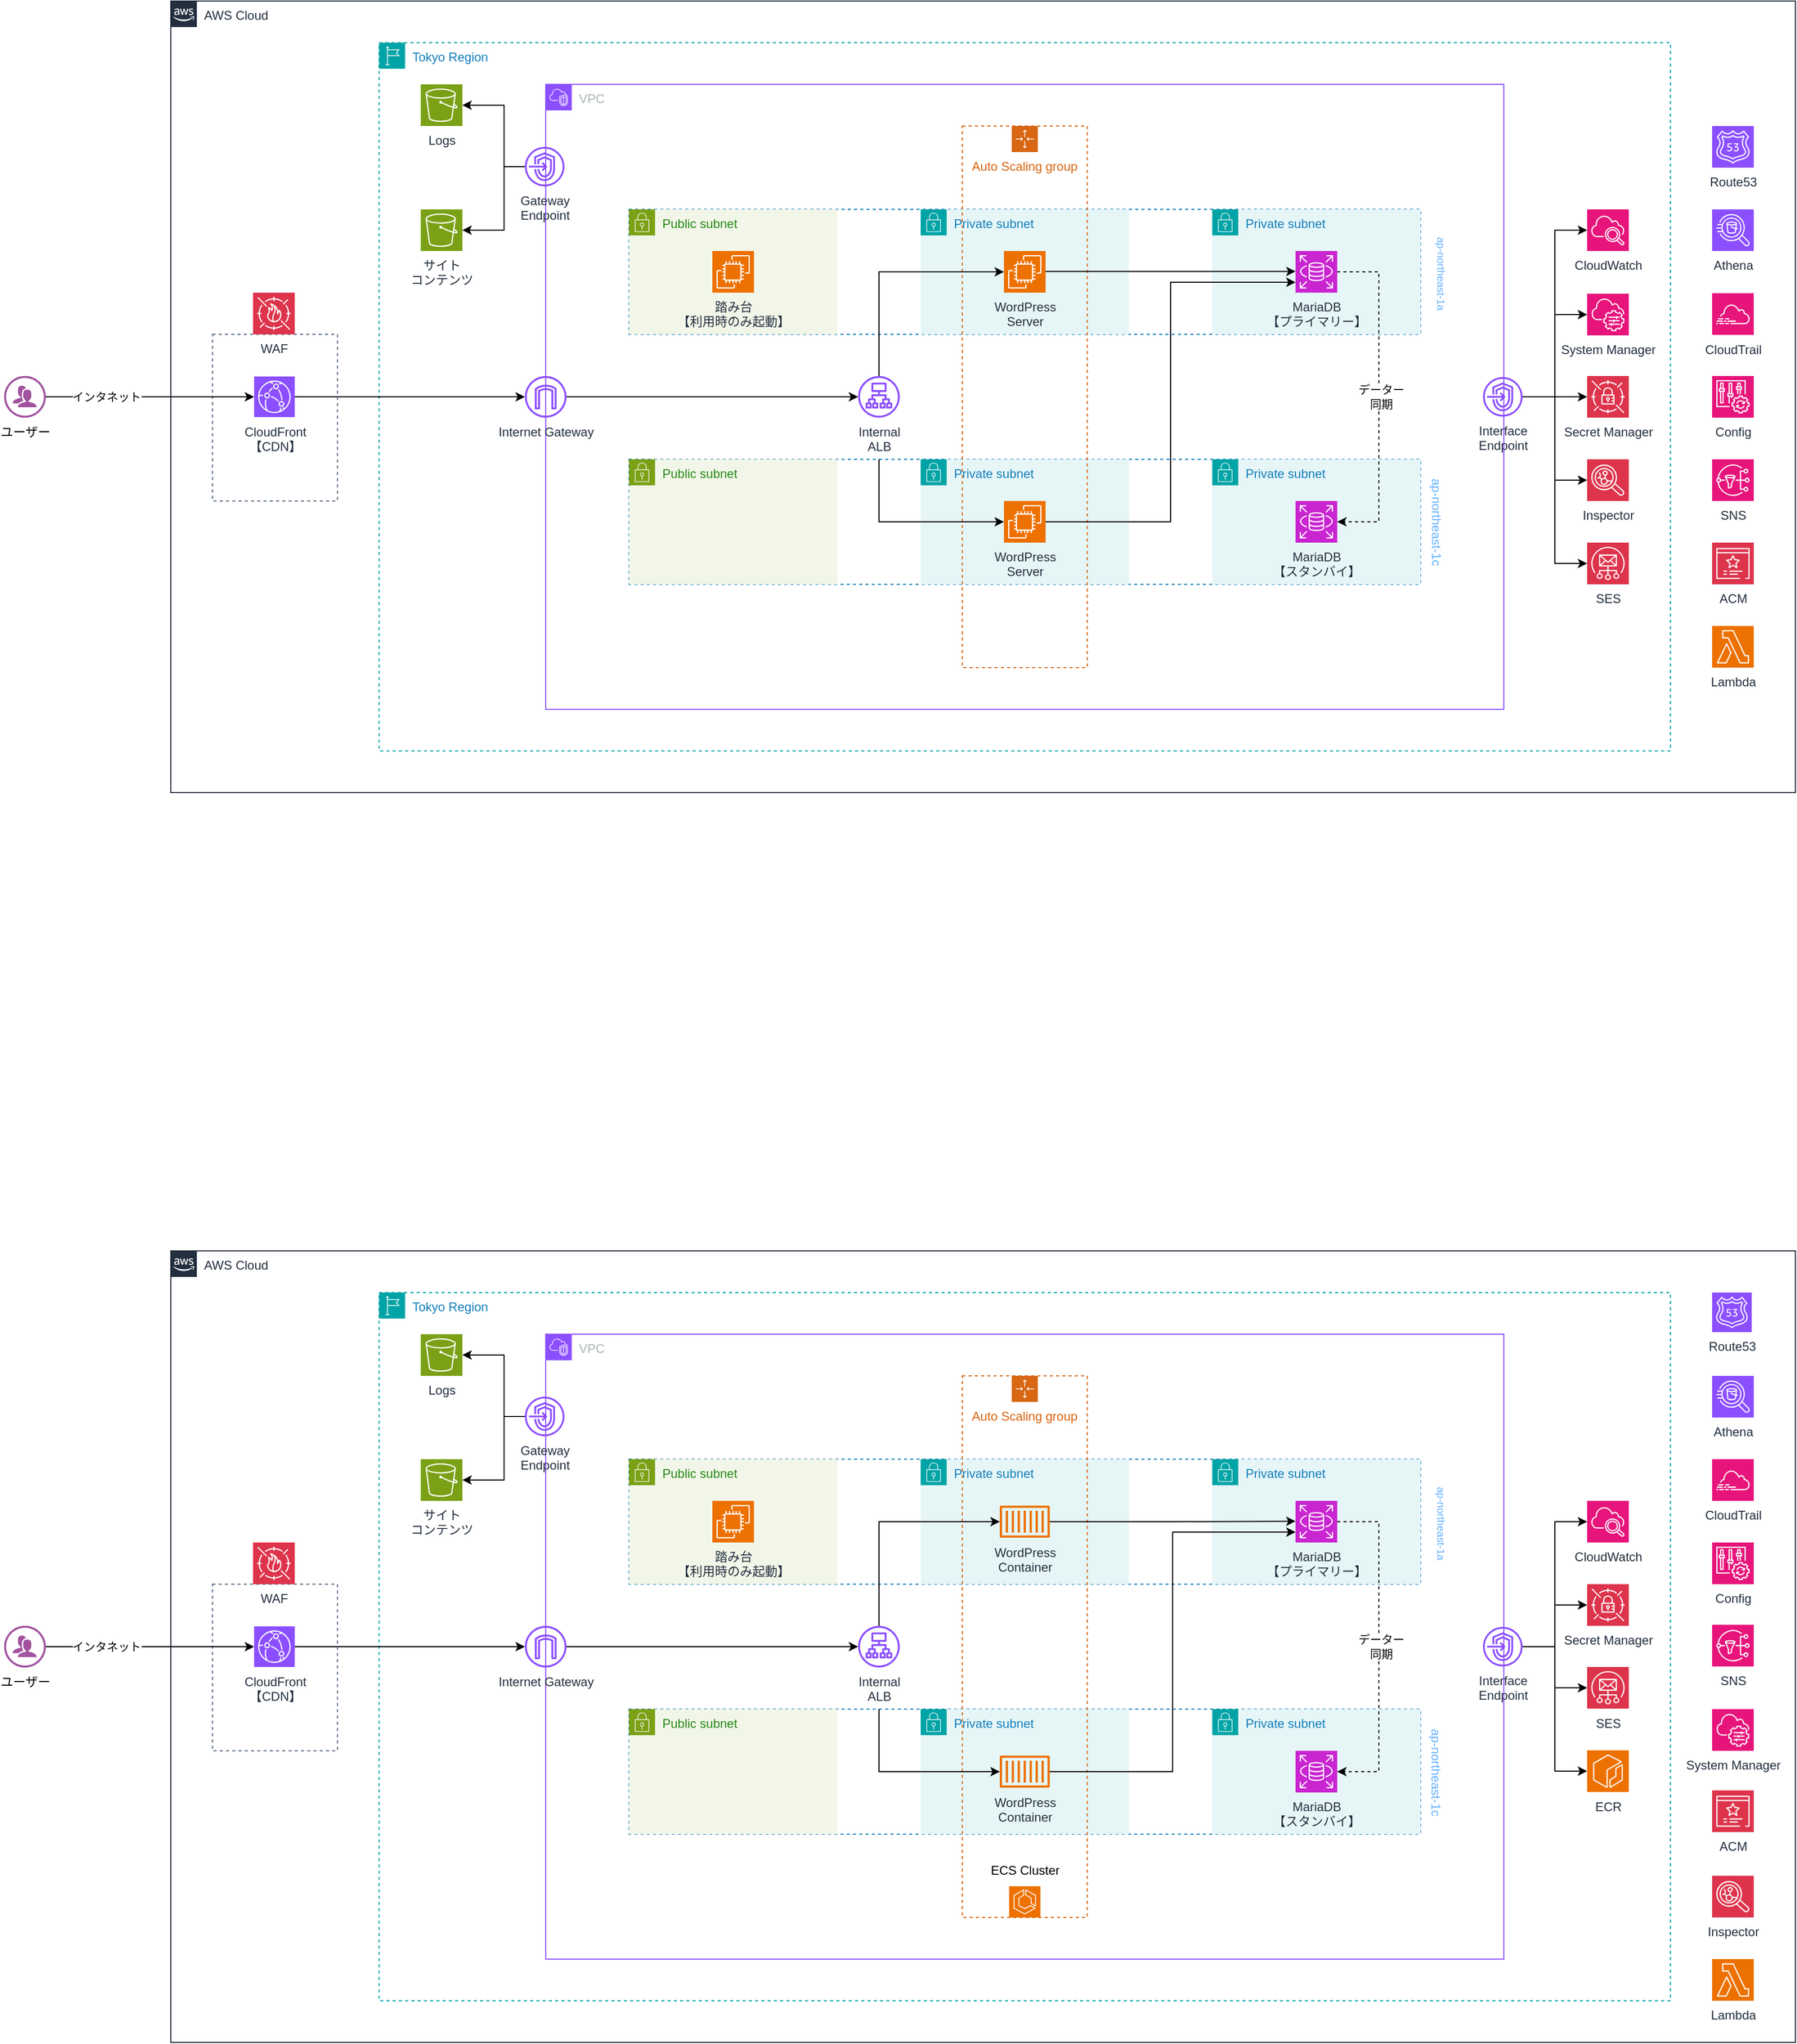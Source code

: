 <mxfile version="28.2.0">
  <diagram name="Page-1" id="i-5UPfqY2hqPmUd64IN5">
    <mxGraphModel dx="3033" dy="1642" grid="1" gridSize="10" guides="1" tooltips="1" connect="1" arrows="1" fold="1" page="1" pageScale="1" pageWidth="1654" pageHeight="1169" math="0" shadow="0">
      <root>
        <mxCell id="0" />
        <mxCell id="1" parent="0" />
        <mxCell id="VhAEJQWsDgf39941ji9G-2" value="AWS Cloud" style="points=[[0,0],[0.25,0],[0.5,0],[0.75,0],[1,0],[1,0.25],[1,0.5],[1,0.75],[1,1],[0.75,1],[0.5,1],[0.25,1],[0,1],[0,0.75],[0,0.5],[0,0.25]];outlineConnect=0;gradientColor=none;html=1;whiteSpace=wrap;fontSize=12;fontStyle=0;container=1;pointerEvents=0;collapsible=0;recursiveResize=0;shape=mxgraph.aws4.group;grIcon=mxgraph.aws4.group_aws_cloud_alt;strokeColor=#232F3E;fillColor=none;verticalAlign=top;align=left;spacingLeft=30;fontColor=#232F3E;dashed=0;" vertex="1" parent="1">
          <mxGeometry x="200" y="160" width="1560" height="760" as="geometry" />
        </mxCell>
        <mxCell id="VhAEJQWsDgf39941ji9G-4" value="Tokyo Region" style="points=[[0,0],[0.25,0],[0.5,0],[0.75,0],[1,0],[1,0.25],[1,0.5],[1,0.75],[1,1],[0.75,1],[0.5,1],[0.25,1],[0,1],[0,0.75],[0,0.5],[0,0.25]];outlineConnect=0;gradientColor=none;html=1;whiteSpace=wrap;fontSize=12;fontStyle=0;container=1;pointerEvents=0;collapsible=0;recursiveResize=0;shape=mxgraph.aws4.group;grIcon=mxgraph.aws4.group_region;strokeColor=#00A4A6;fillColor=none;verticalAlign=top;align=left;spacingLeft=30;fontColor=#147EBA;dashed=1;" vertex="1" parent="VhAEJQWsDgf39941ji9G-2">
          <mxGeometry x="200" y="40" width="1240" height="680" as="geometry" />
        </mxCell>
        <mxCell id="VhAEJQWsDgf39941ji9G-16" value="VPC" style="points=[[0,0],[0.25,0],[0.5,0],[0.75,0],[1,0],[1,0.25],[1,0.5],[1,0.75],[1,1],[0.75,1],[0.5,1],[0.25,1],[0,1],[0,0.75],[0,0.5],[0,0.25]];outlineConnect=0;gradientColor=none;html=1;whiteSpace=wrap;fontSize=12;fontStyle=0;container=1;pointerEvents=0;collapsible=0;recursiveResize=0;shape=mxgraph.aws4.group;grIcon=mxgraph.aws4.group_vpc2;strokeColor=#8C4FFF;fillColor=none;verticalAlign=top;align=left;spacingLeft=30;fontColor=#AAB7B8;dashed=0;" vertex="1" parent="VhAEJQWsDgf39941ji9G-4">
          <mxGeometry x="160" y="40" width="920" height="600" as="geometry" />
        </mxCell>
        <mxCell id="VhAEJQWsDgf39941ji9G-5" value="" style="fillColor=none;strokeColor=#147EBA;dashed=1;verticalAlign=top;fontStyle=0;fontColor=#147EBA;whiteSpace=wrap;html=1;" vertex="1" parent="VhAEJQWsDgf39941ji9G-16">
          <mxGeometry x="80" y="120" width="760" height="120" as="geometry" />
        </mxCell>
        <mxCell id="VhAEJQWsDgf39941ji9G-6" value="" style="fillColor=none;strokeColor=#147EBA;dashed=1;verticalAlign=top;fontStyle=0;fontColor=#147EBA;whiteSpace=wrap;html=1;" vertex="1" parent="VhAEJQWsDgf39941ji9G-16">
          <mxGeometry x="80" y="360" width="760" height="120" as="geometry" />
        </mxCell>
        <mxCell id="VhAEJQWsDgf39941ji9G-10" value="Private subnet" style="points=[[0,0],[0.25,0],[0.5,0],[0.75,0],[1,0],[1,0.25],[1,0.5],[1,0.75],[1,1],[0.75,1],[0.5,1],[0.25,1],[0,1],[0,0.75],[0,0.5],[0,0.25]];outlineConnect=0;gradientColor=none;html=1;whiteSpace=wrap;fontSize=12;fontStyle=0;container=1;pointerEvents=0;collapsible=0;recursiveResize=0;shape=mxgraph.aws4.group;grIcon=mxgraph.aws4.group_security_group;grStroke=0;strokeColor=#00A4A6;fillColor=#E6F6F7;verticalAlign=top;align=left;spacingLeft=30;fontColor=#147EBA;dashed=0;" vertex="1" parent="VhAEJQWsDgf39941ji9G-16">
          <mxGeometry x="360" y="360" width="200" height="120" as="geometry" />
        </mxCell>
        <mxCell id="VhAEJQWsDgf39941ji9G-7" value="Public subnet" style="points=[[0,0],[0.25,0],[0.5,0],[0.75,0],[1,0],[1,0.25],[1,0.5],[1,0.75],[1,1],[0.75,1],[0.5,1],[0.25,1],[0,1],[0,0.75],[0,0.5],[0,0.25]];outlineConnect=0;gradientColor=none;html=1;whiteSpace=wrap;fontSize=12;fontStyle=0;container=1;pointerEvents=0;collapsible=0;recursiveResize=0;shape=mxgraph.aws4.group;grIcon=mxgraph.aws4.group_security_group;grStroke=0;strokeColor=#7AA116;fillColor=#F2F6E8;verticalAlign=top;align=left;spacingLeft=30;fontColor=#248814;dashed=0;" vertex="1" parent="VhAEJQWsDgf39941ji9G-16">
          <mxGeometry x="80" y="120" width="200" height="120" as="geometry" />
        </mxCell>
        <mxCell id="VhAEJQWsDgf39941ji9G-57" value="踏み台&lt;div&gt;【利用時のみ起動】&lt;/div&gt;" style="sketch=0;points=[[0,0,0],[0.25,0,0],[0.5,0,0],[0.75,0,0],[1,0,0],[0,1,0],[0.25,1,0],[0.5,1,0],[0.75,1,0],[1,1,0],[0,0.25,0],[0,0.5,0],[0,0.75,0],[1,0.25,0],[1,0.5,0],[1,0.75,0]];outlineConnect=0;fontColor=#232F3E;fillColor=#ED7100;strokeColor=#ffffff;dashed=0;verticalLabelPosition=bottom;verticalAlign=top;align=center;html=1;fontSize=12;fontStyle=0;aspect=fixed;shape=mxgraph.aws4.resourceIcon;resIcon=mxgraph.aws4.ec2;" vertex="1" parent="VhAEJQWsDgf39941ji9G-7">
          <mxGeometry x="80" y="40" width="40" height="40" as="geometry" />
        </mxCell>
        <mxCell id="VhAEJQWsDgf39941ji9G-8" value="Public subnet" style="points=[[0,0],[0.25,0],[0.5,0],[0.75,0],[1,0],[1,0.25],[1,0.5],[1,0.75],[1,1],[0.75,1],[0.5,1],[0.25,1],[0,1],[0,0.75],[0,0.5],[0,0.25]];outlineConnect=0;gradientColor=none;html=1;whiteSpace=wrap;fontSize=12;fontStyle=0;container=1;pointerEvents=0;collapsible=0;recursiveResize=0;shape=mxgraph.aws4.group;grIcon=mxgraph.aws4.group_security_group;grStroke=0;strokeColor=#7AA116;fillColor=#F2F6E8;verticalAlign=top;align=left;spacingLeft=30;fontColor=#248814;dashed=0;" vertex="1" parent="VhAEJQWsDgf39941ji9G-16">
          <mxGeometry x="80" y="360" width="200" height="120" as="geometry" />
        </mxCell>
        <mxCell id="VhAEJQWsDgf39941ji9G-9" value="Private subnet" style="points=[[0,0],[0.25,0],[0.5,0],[0.75,0],[1,0],[1,0.25],[1,0.5],[1,0.75],[1,1],[0.75,1],[0.5,1],[0.25,1],[0,1],[0,0.75],[0,0.5],[0,0.25]];outlineConnect=0;gradientColor=none;html=1;whiteSpace=wrap;fontSize=12;fontStyle=0;container=1;pointerEvents=0;collapsible=0;recursiveResize=0;shape=mxgraph.aws4.group;grIcon=mxgraph.aws4.group_security_group;grStroke=0;strokeColor=#00A4A6;fillColor=#E6F6F7;verticalAlign=top;align=left;spacingLeft=30;fontColor=#147EBA;dashed=0;" vertex="1" parent="VhAEJQWsDgf39941ji9G-16">
          <mxGeometry x="360" y="120" width="200" height="120" as="geometry" />
        </mxCell>
        <mxCell id="VhAEJQWsDgf39941ji9G-14" value="Auto Scaling group" style="points=[[0,0],[0.25,0],[0.5,0],[0.75,0],[1,0],[1,0.25],[1,0.5],[1,0.75],[1,1],[0.75,1],[0.5,1],[0.25,1],[0,1],[0,0.75],[0,0.5],[0,0.25]];outlineConnect=0;gradientColor=none;html=1;whiteSpace=wrap;fontSize=12;fontStyle=0;container=1;pointerEvents=0;collapsible=0;recursiveResize=0;shape=mxgraph.aws4.groupCenter;grIcon=mxgraph.aws4.group_auto_scaling_group;grStroke=1;strokeColor=#D86613;fillColor=none;verticalAlign=top;align=center;fontColor=#D86613;dashed=1;spacingTop=25;" vertex="1" parent="VhAEJQWsDgf39941ji9G-9">
          <mxGeometry x="40" y="-80" width="120" height="520" as="geometry" />
        </mxCell>
        <mxCell id="VhAEJQWsDgf39941ji9G-11" value="Private subnet" style="points=[[0,0],[0.25,0],[0.5,0],[0.75,0],[1,0],[1,0.25],[1,0.5],[1,0.75],[1,1],[0.75,1],[0.5,1],[0.25,1],[0,1],[0,0.75],[0,0.5],[0,0.25]];outlineConnect=0;gradientColor=none;html=1;whiteSpace=wrap;fontSize=12;fontStyle=0;container=1;pointerEvents=0;collapsible=0;recursiveResize=0;shape=mxgraph.aws4.group;grIcon=mxgraph.aws4.group_security_group;grStroke=0;strokeColor=#00A4A6;fillColor=#E6F6F7;verticalAlign=top;align=left;spacingLeft=30;fontColor=#147EBA;dashed=0;" vertex="1" parent="VhAEJQWsDgf39941ji9G-16">
          <mxGeometry x="640" y="120" width="200" height="120" as="geometry" />
        </mxCell>
        <mxCell id="VhAEJQWsDgf39941ji9G-18" value="MariaDB&lt;div&gt;【プライマリー】&lt;/div&gt;" style="sketch=0;points=[[0,0,0],[0.25,0,0],[0.5,0,0],[0.75,0,0],[1,0,0],[0,1,0],[0.25,1,0],[0.5,1,0],[0.75,1,0],[1,1,0],[0,0.25,0],[0,0.5,0],[0,0.75,0],[1,0.25,0],[1,0.5,0],[1,0.75,0]];outlineConnect=0;fontColor=#232F3E;fillColor=#C925D1;strokeColor=#ffffff;dashed=0;verticalLabelPosition=bottom;verticalAlign=top;align=center;html=1;fontSize=12;fontStyle=0;aspect=fixed;shape=mxgraph.aws4.resourceIcon;resIcon=mxgraph.aws4.rds;" vertex="1" parent="VhAEJQWsDgf39941ji9G-11">
          <mxGeometry x="80" y="40" width="40" height="40" as="geometry" />
        </mxCell>
        <mxCell id="VhAEJQWsDgf39941ji9G-12" value="Private subnet" style="points=[[0,0],[0.25,0],[0.5,0],[0.75,0],[1,0],[1,0.25],[1,0.5],[1,0.75],[1,1],[0.75,1],[0.5,1],[0.25,1],[0,1],[0,0.75],[0,0.5],[0,0.25]];outlineConnect=0;gradientColor=none;html=1;whiteSpace=wrap;fontSize=12;fontStyle=0;container=1;pointerEvents=0;collapsible=0;recursiveResize=0;shape=mxgraph.aws4.group;grIcon=mxgraph.aws4.group_security_group;grStroke=0;strokeColor=#00A4A6;fillColor=#E6F6F7;verticalAlign=top;align=left;spacingLeft=30;fontColor=#147EBA;dashed=0;" vertex="1" parent="VhAEJQWsDgf39941ji9G-16">
          <mxGeometry x="640" y="360" width="200" height="120" as="geometry" />
        </mxCell>
        <mxCell id="VhAEJQWsDgf39941ji9G-19" value="MariaDB&lt;div&gt;【スタンバイ】&lt;/div&gt;" style="sketch=0;points=[[0,0,0],[0.25,0,0],[0.5,0,0],[0.75,0,0],[1,0,0],[0,1,0],[0.25,1,0],[0.5,1,0],[0.75,1,0],[1,1,0],[0,0.25,0],[0,0.5,0],[0,0.75,0],[1,0.25,0],[1,0.5,0],[1,0.75,0]];outlineConnect=0;fontColor=#232F3E;fillColor=#C925D1;strokeColor=#ffffff;dashed=0;verticalLabelPosition=bottom;verticalAlign=top;align=center;html=1;fontSize=12;fontStyle=0;aspect=fixed;shape=mxgraph.aws4.resourceIcon;resIcon=mxgraph.aws4.rds;" vertex="1" parent="VhAEJQWsDgf39941ji9G-12">
          <mxGeometry x="80" y="40" width="40" height="40" as="geometry" />
        </mxCell>
        <mxCell id="VhAEJQWsDgf39941ji9G-26" style="edgeStyle=orthogonalEdgeStyle;rounded=0;orthogonalLoop=1;jettySize=auto;html=1;entryX=0;entryY=0.75;entryDx=0;entryDy=0;entryPerimeter=0;" edge="1" parent="VhAEJQWsDgf39941ji9G-16" source="VhAEJQWsDgf39941ji9G-15" target="VhAEJQWsDgf39941ji9G-18">
          <mxGeometry relative="1" as="geometry">
            <mxPoint x="600" y="180" as="targetPoint" />
          </mxGeometry>
        </mxCell>
        <mxCell id="VhAEJQWsDgf39941ji9G-15" value="WordPress&lt;br&gt;Server" style="sketch=0;points=[[0,0,0],[0.25,0,0],[0.5,0,0],[0.75,0,0],[1,0,0],[0,1,0],[0.25,1,0],[0.5,1,0],[0.75,1,0],[1,1,0],[0,0.25,0],[0,0.5,0],[0,0.75,0],[1,0.25,0],[1,0.5,0],[1,0.75,0]];outlineConnect=0;fontColor=#232F3E;fillColor=#ED7100;strokeColor=#ffffff;dashed=0;verticalLabelPosition=bottom;verticalAlign=top;align=center;html=1;fontSize=12;fontStyle=0;aspect=fixed;shape=mxgraph.aws4.resourceIcon;resIcon=mxgraph.aws4.ec2;" vertex="1" parent="VhAEJQWsDgf39941ji9G-16">
          <mxGeometry x="440" y="400" width="40" height="40" as="geometry" />
        </mxCell>
        <mxCell id="VhAEJQWsDgf39941ji9G-25" style="edgeStyle=orthogonalEdgeStyle;rounded=0;orthogonalLoop=1;jettySize=auto;html=1;" edge="1" parent="VhAEJQWsDgf39941ji9G-16">
          <mxGeometry relative="1" as="geometry">
            <mxPoint x="480" y="179.58" as="sourcePoint" />
            <mxPoint x="720" y="179.58" as="targetPoint" />
          </mxGeometry>
        </mxCell>
        <mxCell id="VhAEJQWsDgf39941ji9G-13" value="WordPress&lt;br&gt;Server" style="sketch=0;points=[[0,0,0],[0.25,0,0],[0.5,0,0],[0.75,0,0],[1,0,0],[0,1,0],[0.25,1,0],[0.5,1,0],[0.75,1,0],[1,1,0],[0,0.25,0],[0,0.5,0],[0,0.75,0],[1,0.25,0],[1,0.5,0],[1,0.75,0]];outlineConnect=0;fontColor=#232F3E;fillColor=#ED7100;strokeColor=#ffffff;dashed=0;verticalLabelPosition=bottom;verticalAlign=top;align=center;html=1;fontSize=12;fontStyle=0;aspect=fixed;shape=mxgraph.aws4.resourceIcon;resIcon=mxgraph.aws4.ec2;" vertex="1" parent="VhAEJQWsDgf39941ji9G-16">
          <mxGeometry x="440" y="160" width="40" height="40" as="geometry" />
        </mxCell>
        <mxCell id="VhAEJQWsDgf39941ji9G-20" style="edgeStyle=orthogonalEdgeStyle;rounded=0;orthogonalLoop=1;jettySize=auto;html=1;entryX=1;entryY=0.5;entryDx=0;entryDy=0;entryPerimeter=0;dashed=1;" edge="1" parent="VhAEJQWsDgf39941ji9G-16" source="VhAEJQWsDgf39941ji9G-18" target="VhAEJQWsDgf39941ji9G-19">
          <mxGeometry relative="1" as="geometry">
            <Array as="points">
              <mxPoint x="800" y="180" />
              <mxPoint x="800" y="420" />
            </Array>
          </mxGeometry>
        </mxCell>
        <mxCell id="VhAEJQWsDgf39941ji9G-21" value="データー&lt;div&gt;同期&lt;/div&gt;" style="edgeLabel;html=1;align=center;verticalAlign=middle;resizable=0;points=[];" vertex="1" connectable="0" parent="VhAEJQWsDgf39941ji9G-20">
          <mxGeometry x="0.001" y="2" relative="1" as="geometry">
            <mxPoint as="offset" />
          </mxGeometry>
        </mxCell>
        <mxCell id="VhAEJQWsDgf39941ji9G-22" value="Internal&lt;div&gt;ALB&lt;/div&gt;" style="sketch=0;outlineConnect=0;fontColor=#232F3E;gradientColor=none;fillColor=#8C4FFF;strokeColor=none;dashed=0;verticalLabelPosition=bottom;verticalAlign=top;align=center;html=1;fontSize=12;fontStyle=0;aspect=fixed;pointerEvents=1;shape=mxgraph.aws4.application_load_balancer;" vertex="1" parent="VhAEJQWsDgf39941ji9G-16">
          <mxGeometry x="300" y="280" width="40" height="40" as="geometry" />
        </mxCell>
        <mxCell id="VhAEJQWsDgf39941ji9G-23" style="edgeStyle=orthogonalEdgeStyle;rounded=0;orthogonalLoop=1;jettySize=auto;html=1;entryX=0;entryY=0.5;entryDx=0;entryDy=0;entryPerimeter=0;" edge="1" parent="VhAEJQWsDgf39941ji9G-16" source="VhAEJQWsDgf39941ji9G-22" target="VhAEJQWsDgf39941ji9G-13">
          <mxGeometry relative="1" as="geometry">
            <Array as="points">
              <mxPoint x="320" y="180" />
            </Array>
          </mxGeometry>
        </mxCell>
        <mxCell id="VhAEJQWsDgf39941ji9G-24" style="edgeStyle=orthogonalEdgeStyle;rounded=0;orthogonalLoop=1;jettySize=auto;html=1;entryX=0;entryY=0.5;entryDx=0;entryDy=0;entryPerimeter=0;" edge="1" parent="VhAEJQWsDgf39941ji9G-16" target="VhAEJQWsDgf39941ji9G-15">
          <mxGeometry relative="1" as="geometry">
            <mxPoint x="320" y="360" as="sourcePoint" />
            <Array as="points">
              <mxPoint x="320" y="420" />
            </Array>
          </mxGeometry>
        </mxCell>
        <mxCell id="VhAEJQWsDgf39941ji9G-32" style="edgeStyle=orthogonalEdgeStyle;rounded=0;orthogonalLoop=1;jettySize=auto;html=1;" edge="1" parent="VhAEJQWsDgf39941ji9G-16" source="VhAEJQWsDgf39941ji9G-27" target="VhAEJQWsDgf39941ji9G-22">
          <mxGeometry relative="1" as="geometry" />
        </mxCell>
        <mxCell id="VhAEJQWsDgf39941ji9G-27" value="Internet Gateway" style="sketch=0;outlineConnect=0;fontColor=#232F3E;gradientColor=none;fillColor=#8C4FFF;strokeColor=none;dashed=0;verticalLabelPosition=bottom;verticalAlign=top;align=center;html=1;fontSize=12;fontStyle=0;aspect=fixed;pointerEvents=1;shape=mxgraph.aws4.internet_gateway;" vertex="1" parent="VhAEJQWsDgf39941ji9G-16">
          <mxGeometry x="-20" y="280" width="40" height="40" as="geometry" />
        </mxCell>
        <mxCell id="VhAEJQWsDgf39941ji9G-34" value="Gateway&lt;br&gt;Endpoint" style="sketch=0;outlineConnect=0;fontColor=#232F3E;gradientColor=none;fillColor=#8C4FFF;strokeColor=none;dashed=0;verticalLabelPosition=bottom;verticalAlign=top;align=center;html=1;fontSize=12;fontStyle=0;aspect=fixed;pointerEvents=1;shape=mxgraph.aws4.endpoints;" vertex="1" parent="VhAEJQWsDgf39941ji9G-16">
          <mxGeometry x="-20" y="60" width="38" height="38" as="geometry" />
        </mxCell>
        <mxCell id="VhAEJQWsDgf39941ji9G-121" value="&lt;font style=&quot;font-size: 10px;&quot;&gt;&amp;nbsp;ap-northeast-1a&lt;/font&gt;" style="text;html=1;align=center;verticalAlign=middle;resizable=0;points=[];autosize=1;strokeColor=none;fillColor=none;fontColor=#66B2FF;rotation=90;" vertex="1" parent="VhAEJQWsDgf39941ji9G-16">
          <mxGeometry x="810" y="165" width="100" height="30" as="geometry" />
        </mxCell>
        <mxCell id="VhAEJQWsDgf39941ji9G-122" value="ap-northeast-1c" style="text;html=1;align=center;verticalAlign=middle;resizable=0;points=[];autosize=1;strokeColor=none;fillColor=none;fontColor=#66B2FF;rotation=90;" vertex="1" parent="VhAEJQWsDgf39941ji9G-16">
          <mxGeometry x="800" y="405" width="110" height="30" as="geometry" />
        </mxCell>
        <mxCell id="VhAEJQWsDgf39941ji9G-35" value="Logs" style="sketch=0;points=[[0,0,0],[0.25,0,0],[0.5,0,0],[0.75,0,0],[1,0,0],[0,1,0],[0.25,1,0],[0.5,1,0],[0.75,1,0],[1,1,0],[0,0.25,0],[0,0.5,0],[0,0.75,0],[1,0.25,0],[1,0.5,0],[1,0.75,0]];outlineConnect=0;fontColor=#232F3E;fillColor=#7AA116;strokeColor=#ffffff;dashed=0;verticalLabelPosition=bottom;verticalAlign=top;align=center;html=1;fontSize=12;fontStyle=0;aspect=fixed;shape=mxgraph.aws4.resourceIcon;resIcon=mxgraph.aws4.s3;" vertex="1" parent="VhAEJQWsDgf39941ji9G-4">
          <mxGeometry x="40" y="40" width="40" height="40" as="geometry" />
        </mxCell>
        <mxCell id="VhAEJQWsDgf39941ji9G-36" value="サイト&lt;div&gt;コンテンツ&lt;/div&gt;" style="sketch=0;points=[[0,0,0],[0.25,0,0],[0.5,0,0],[0.75,0,0],[1,0,0],[0,1,0],[0.25,1,0],[0.5,1,0],[0.75,1,0],[1,1,0],[0,0.25,0],[0,0.5,0],[0,0.75,0],[1,0.25,0],[1,0.5,0],[1,0.75,0]];outlineConnect=0;fontColor=#232F3E;fillColor=#7AA116;strokeColor=#ffffff;dashed=0;verticalLabelPosition=bottom;verticalAlign=top;align=center;html=1;fontSize=12;fontStyle=0;aspect=fixed;shape=mxgraph.aws4.resourceIcon;resIcon=mxgraph.aws4.s3;" vertex="1" parent="VhAEJQWsDgf39941ji9G-4">
          <mxGeometry x="40" y="160" width="40" height="40" as="geometry" />
        </mxCell>
        <mxCell id="VhAEJQWsDgf39941ji9G-37" style="edgeStyle=orthogonalEdgeStyle;rounded=0;orthogonalLoop=1;jettySize=auto;html=1;entryX=1;entryY=0.5;entryDx=0;entryDy=0;entryPerimeter=0;" edge="1" parent="VhAEJQWsDgf39941ji9G-4" source="VhAEJQWsDgf39941ji9G-34" target="VhAEJQWsDgf39941ji9G-35">
          <mxGeometry relative="1" as="geometry">
            <Array as="points">
              <mxPoint x="120" y="119" />
              <mxPoint x="120" y="60" />
            </Array>
          </mxGeometry>
        </mxCell>
        <mxCell id="VhAEJQWsDgf39941ji9G-38" style="edgeStyle=orthogonalEdgeStyle;rounded=0;orthogonalLoop=1;jettySize=auto;html=1;entryX=1;entryY=0.5;entryDx=0;entryDy=0;entryPerimeter=0;" edge="1" parent="VhAEJQWsDgf39941ji9G-4" source="VhAEJQWsDgf39941ji9G-34" target="VhAEJQWsDgf39941ji9G-36">
          <mxGeometry relative="1" as="geometry">
            <Array as="points">
              <mxPoint x="120" y="119" />
              <mxPoint x="120" y="180" />
            </Array>
          </mxGeometry>
        </mxCell>
        <mxCell id="VhAEJQWsDgf39941ji9G-39" value="Interface&lt;div&gt;Endpoint&lt;/div&gt;" style="sketch=0;outlineConnect=0;fontColor=#232F3E;gradientColor=none;fillColor=#8C4FFF;strokeColor=none;dashed=0;verticalLabelPosition=bottom;verticalAlign=top;align=center;html=1;fontSize=12;fontStyle=0;aspect=fixed;pointerEvents=1;shape=mxgraph.aws4.endpoints;" vertex="1" parent="VhAEJQWsDgf39941ji9G-4">
          <mxGeometry x="1060" y="321" width="38" height="38" as="geometry" />
        </mxCell>
        <mxCell id="VhAEJQWsDgf39941ji9G-40" value="CloudWatch" style="sketch=0;points=[[0,0,0],[0.25,0,0],[0.5,0,0],[0.75,0,0],[1,0,0],[0,1,0],[0.25,1,0],[0.5,1,0],[0.75,1,0],[1,1,0],[0,0.25,0],[0,0.5,0],[0,0.75,0],[1,0.25,0],[1,0.5,0],[1,0.75,0]];points=[[0,0,0],[0.25,0,0],[0.5,0,0],[0.75,0,0],[1,0,0],[0,1,0],[0.25,1,0],[0.5,1,0],[0.75,1,0],[1,1,0],[0,0.25,0],[0,0.5,0],[0,0.75,0],[1,0.25,0],[1,0.5,0],[1,0.75,0]];outlineConnect=0;fontColor=#232F3E;fillColor=#E7157B;strokeColor=#ffffff;dashed=0;verticalLabelPosition=bottom;verticalAlign=top;align=center;html=1;fontSize=12;fontStyle=0;aspect=fixed;shape=mxgraph.aws4.resourceIcon;resIcon=mxgraph.aws4.cloudwatch_2;" vertex="1" parent="VhAEJQWsDgf39941ji9G-4">
          <mxGeometry x="1160" y="160" width="40" height="40" as="geometry" />
        </mxCell>
        <mxCell id="VhAEJQWsDgf39941ji9G-41" value="Secret Manager" style="sketch=0;points=[[0,0,0],[0.25,0,0],[0.5,0,0],[0.75,0,0],[1,0,0],[0,1,0],[0.25,1,0],[0.5,1,0],[0.75,1,0],[1,1,0],[0,0.25,0],[0,0.5,0],[0,0.75,0],[1,0.25,0],[1,0.5,0],[1,0.75,0]];outlineConnect=0;fontColor=#232F3E;fillColor=#DD344C;strokeColor=#ffffff;dashed=0;verticalLabelPosition=bottom;verticalAlign=top;align=center;html=1;fontSize=12;fontStyle=0;aspect=fixed;shape=mxgraph.aws4.resourceIcon;resIcon=mxgraph.aws4.secrets_manager;" vertex="1" parent="VhAEJQWsDgf39941ji9G-4">
          <mxGeometry x="1160" y="320" width="40" height="40" as="geometry" />
        </mxCell>
        <mxCell id="VhAEJQWsDgf39941ji9G-42" style="edgeStyle=orthogonalEdgeStyle;rounded=0;orthogonalLoop=1;jettySize=auto;html=1;entryX=0;entryY=0.5;entryDx=0;entryDy=0;entryPerimeter=0;" edge="1" parent="VhAEJQWsDgf39941ji9G-4" source="VhAEJQWsDgf39941ji9G-39" target="VhAEJQWsDgf39941ji9G-40">
          <mxGeometry relative="1" as="geometry" />
        </mxCell>
        <mxCell id="VhAEJQWsDgf39941ji9G-43" style="edgeStyle=orthogonalEdgeStyle;rounded=0;orthogonalLoop=1;jettySize=auto;html=1;entryX=0;entryY=0.5;entryDx=0;entryDy=0;entryPerimeter=0;" edge="1" parent="VhAEJQWsDgf39941ji9G-4" source="VhAEJQWsDgf39941ji9G-39" target="VhAEJQWsDgf39941ji9G-41">
          <mxGeometry relative="1" as="geometry" />
        </mxCell>
        <mxCell id="VhAEJQWsDgf39941ji9G-54" value="System Manager" style="sketch=0;points=[[0,0,0],[0.25,0,0],[0.5,0,0],[0.75,0,0],[1,0,0],[0,1,0],[0.25,1,0],[0.5,1,0],[0.75,1,0],[1,1,0],[0,0.25,0],[0,0.5,0],[0,0.75,0],[1,0.25,0],[1,0.5,0],[1,0.75,0]];points=[[0,0,0],[0.25,0,0],[0.5,0,0],[0.75,0,0],[1,0,0],[0,1,0],[0.25,1,0],[0.5,1,0],[0.75,1,0],[1,1,0],[0,0.25,0],[0,0.5,0],[0,0.75,0],[1,0.25,0],[1,0.5,0],[1,0.75,0]];outlineConnect=0;fontColor=#232F3E;fillColor=#E7157B;strokeColor=#ffffff;dashed=0;verticalLabelPosition=bottom;verticalAlign=top;align=center;html=1;fontSize=12;fontStyle=0;aspect=fixed;shape=mxgraph.aws4.resourceIcon;resIcon=mxgraph.aws4.systems_manager;" vertex="1" parent="VhAEJQWsDgf39941ji9G-4">
          <mxGeometry x="1160" y="241" width="40" height="40" as="geometry" />
        </mxCell>
        <mxCell id="VhAEJQWsDgf39941ji9G-53" value="Inspector" style="sketch=0;points=[[0,0,0],[0.25,0,0],[0.5,0,0],[0.75,0,0],[1,0,0],[0,1,0],[0.25,1,0],[0.5,1,0],[0.75,1,0],[1,1,0],[0,0.25,0],[0,0.5,0],[0,0.75,0],[1,0.25,0],[1,0.5,0],[1,0.75,0]];outlineConnect=0;fontColor=#232F3E;fillColor=#DD344C;strokeColor=#ffffff;dashed=0;verticalLabelPosition=bottom;verticalAlign=top;align=center;html=1;fontSize=12;fontStyle=0;aspect=fixed;shape=mxgraph.aws4.resourceIcon;resIcon=mxgraph.aws4.inspector;" vertex="1" parent="VhAEJQWsDgf39941ji9G-4">
          <mxGeometry x="1160" y="400" width="40" height="40" as="geometry" />
        </mxCell>
        <mxCell id="VhAEJQWsDgf39941ji9G-55" style="edgeStyle=orthogonalEdgeStyle;rounded=0;orthogonalLoop=1;jettySize=auto;html=1;entryX=0;entryY=0.5;entryDx=0;entryDy=0;entryPerimeter=0;" edge="1" parent="VhAEJQWsDgf39941ji9G-4" source="VhAEJQWsDgf39941ji9G-39" target="VhAEJQWsDgf39941ji9G-54">
          <mxGeometry relative="1" as="geometry" />
        </mxCell>
        <mxCell id="VhAEJQWsDgf39941ji9G-56" style="edgeStyle=orthogonalEdgeStyle;rounded=0;orthogonalLoop=1;jettySize=auto;html=1;entryX=0;entryY=0.5;entryDx=0;entryDy=0;entryPerimeter=0;" edge="1" parent="VhAEJQWsDgf39941ji9G-4" source="VhAEJQWsDgf39941ji9G-39" target="VhAEJQWsDgf39941ji9G-53">
          <mxGeometry relative="1" as="geometry" />
        </mxCell>
        <mxCell id="VhAEJQWsDgf39941ji9G-130" value="SES" style="sketch=0;points=[[0,0,0],[0.25,0,0],[0.5,0,0],[0.75,0,0],[1,0,0],[0,1,0],[0.25,1,0],[0.5,1,0],[0.75,1,0],[1,1,0],[0,0.25,0],[0,0.5,0],[0,0.75,0],[1,0.25,0],[1,0.5,0],[1,0.75,0]];outlineConnect=0;fontColor=#232F3E;fillColor=#DD344C;strokeColor=#ffffff;dashed=0;verticalLabelPosition=bottom;verticalAlign=top;align=center;html=1;fontSize=12;fontStyle=0;aspect=fixed;shape=mxgraph.aws4.resourceIcon;resIcon=mxgraph.aws4.simple_email_service;" vertex="1" parent="VhAEJQWsDgf39941ji9G-4">
          <mxGeometry x="1160" y="480" width="40" height="40" as="geometry" />
        </mxCell>
        <mxCell id="VhAEJQWsDgf39941ji9G-131" style="edgeStyle=orthogonalEdgeStyle;rounded=0;orthogonalLoop=1;jettySize=auto;html=1;entryX=0;entryY=0.5;entryDx=0;entryDy=0;entryPerimeter=0;" edge="1" parent="VhAEJQWsDgf39941ji9G-4" source="VhAEJQWsDgf39941ji9G-39" target="VhAEJQWsDgf39941ji9G-130">
          <mxGeometry relative="1" as="geometry" />
        </mxCell>
        <mxCell id="VhAEJQWsDgf39941ji9G-31" style="edgeStyle=orthogonalEdgeStyle;rounded=0;orthogonalLoop=1;jettySize=auto;html=1;" edge="1" parent="VhAEJQWsDgf39941ji9G-2" source="VhAEJQWsDgf39941ji9G-28" target="VhAEJQWsDgf39941ji9G-27">
          <mxGeometry relative="1" as="geometry" />
        </mxCell>
        <mxCell id="VhAEJQWsDgf39941ji9G-28" value="CloudFront&lt;div&gt;【CDN】&lt;/div&gt;" style="sketch=0;points=[[0,0,0],[0.25,0,0],[0.5,0,0],[0.75,0,0],[1,0,0],[0,1,0],[0.25,1,0],[0.5,1,0],[0.75,1,0],[1,1,0],[0,0.25,0],[0,0.5,0],[0,0.75,0],[1,0.25,0],[1,0.5,0],[1,0.75,0]];outlineConnect=0;fontColor=#232F3E;fillColor=#8C4FFF;strokeColor=#ffffff;dashed=0;verticalLabelPosition=bottom;verticalAlign=top;align=center;html=1;fontSize=12;fontStyle=0;aspect=fixed;shape=mxgraph.aws4.resourceIcon;resIcon=mxgraph.aws4.cloudfront;" vertex="1" parent="VhAEJQWsDgf39941ji9G-2">
          <mxGeometry x="80" y="360.5" width="39" height="39" as="geometry" />
        </mxCell>
        <mxCell id="VhAEJQWsDgf39941ji9G-45" value="Route53" style="sketch=0;points=[[0,0,0],[0.25,0,0],[0.5,0,0],[0.75,0,0],[1,0,0],[0,1,0],[0.25,1,0],[0.5,1,0],[0.75,1,0],[1,1,0],[0,0.25,0],[0,0.5,0],[0,0.75,0],[1,0.25,0],[1,0.5,0],[1,0.75,0]];outlineConnect=0;fontColor=#232F3E;fillColor=#8C4FFF;strokeColor=#ffffff;dashed=0;verticalLabelPosition=bottom;verticalAlign=top;align=center;html=1;fontSize=12;fontStyle=0;aspect=fixed;shape=mxgraph.aws4.resourceIcon;resIcon=mxgraph.aws4.route_53;" vertex="1" parent="VhAEJQWsDgf39941ji9G-2">
          <mxGeometry x="1480" y="120" width="40" height="40" as="geometry" />
        </mxCell>
        <mxCell id="VhAEJQWsDgf39941ji9G-51" value="" style="fillColor=none;strokeColor=#5A6C86;dashed=1;verticalAlign=top;fontStyle=0;fontColor=#5A6C86;whiteSpace=wrap;html=1;" vertex="1" parent="VhAEJQWsDgf39941ji9G-2">
          <mxGeometry x="40" y="320" width="120" height="160" as="geometry" />
        </mxCell>
        <mxCell id="VhAEJQWsDgf39941ji9G-52" value="WAF" style="sketch=0;points=[[0,0,0],[0.25,0,0],[0.5,0,0],[0.75,0,0],[1,0,0],[0,1,0],[0.25,1,0],[0.5,1,0],[0.75,1,0],[1,1,0],[0,0.25,0],[0,0.5,0],[0,0.75,0],[1,0.25,0],[1,0.5,0],[1,0.75,0]];outlineConnect=0;fontColor=#232F3E;fillColor=#DD344C;strokeColor=#ffffff;dashed=0;verticalLabelPosition=bottom;verticalAlign=top;align=center;html=1;fontSize=12;fontStyle=0;aspect=fixed;shape=mxgraph.aws4.resourceIcon;resIcon=mxgraph.aws4.waf;" vertex="1" parent="VhAEJQWsDgf39941ji9G-2">
          <mxGeometry x="79" y="280" width="40" height="40" as="geometry" />
        </mxCell>
        <mxCell id="VhAEJQWsDgf39941ji9G-48" value="Config" style="sketch=0;points=[[0,0,0],[0.25,0,0],[0.5,0,0],[0.75,0,0],[1,0,0],[0,1,0],[0.25,1,0],[0.5,1,0],[0.75,1,0],[1,1,0],[0,0.25,0],[0,0.5,0],[0,0.75,0],[1,0.25,0],[1,0.5,0],[1,0.75,0]];points=[[0,0,0],[0.25,0,0],[0.5,0,0],[0.75,0,0],[1,0,0],[0,1,0],[0.25,1,0],[0.5,1,0],[0.75,1,0],[1,1,0],[0,0.25,0],[0,0.5,0],[0,0.75,0],[1,0.25,0],[1,0.5,0],[1,0.75,0]];outlineConnect=0;fontColor=#232F3E;fillColor=#E7157B;strokeColor=#ffffff;dashed=0;verticalLabelPosition=bottom;verticalAlign=top;align=center;html=1;fontSize=12;fontStyle=0;aspect=fixed;shape=mxgraph.aws4.resourceIcon;resIcon=mxgraph.aws4.config;" vertex="1" parent="VhAEJQWsDgf39941ji9G-2">
          <mxGeometry x="1480" y="360" width="40" height="40" as="geometry" />
        </mxCell>
        <mxCell id="VhAEJQWsDgf39941ji9G-111" value="SNS" style="sketch=0;points=[[0,0,0],[0.25,0,0],[0.5,0,0],[0.75,0,0],[1,0,0],[0,1,0],[0.25,1,0],[0.5,1,0],[0.75,1,0],[1,1,0],[0,0.25,0],[0,0.5,0],[0,0.75,0],[1,0.25,0],[1,0.5,0],[1,0.75,0]];outlineConnect=0;fontColor=#232F3E;fillColor=#E7157B;strokeColor=#ffffff;dashed=0;verticalLabelPosition=bottom;verticalAlign=top;align=center;html=1;fontSize=12;fontStyle=0;aspect=fixed;shape=mxgraph.aws4.resourceIcon;resIcon=mxgraph.aws4.sns;" vertex="1" parent="VhAEJQWsDgf39941ji9G-2">
          <mxGeometry x="1480" y="440" width="40" height="40" as="geometry" />
        </mxCell>
        <mxCell id="VhAEJQWsDgf39941ji9G-126" value="Lambda" style="sketch=0;points=[[0,0,0],[0.25,0,0],[0.5,0,0],[0.75,0,0],[1,0,0],[0,1,0],[0.25,1,0],[0.5,1,0],[0.75,1,0],[1,1,0],[0,0.25,0],[0,0.5,0],[0,0.75,0],[1,0.25,0],[1,0.5,0],[1,0.75,0]];outlineConnect=0;fontColor=#232F3E;fillColor=#ED7100;strokeColor=#ffffff;dashed=0;verticalLabelPosition=bottom;verticalAlign=top;align=center;html=1;fontSize=12;fontStyle=0;aspect=fixed;shape=mxgraph.aws4.resourceIcon;resIcon=mxgraph.aws4.lambda;" vertex="1" parent="VhAEJQWsDgf39941ji9G-2">
          <mxGeometry x="1480" y="600" width="40" height="40" as="geometry" />
        </mxCell>
        <mxCell id="VhAEJQWsDgf39941ji9G-127" value="Athena" style="sketch=0;points=[[0,0,0],[0.25,0,0],[0.5,0,0],[0.75,0,0],[1,0,0],[0,1,0],[0.25,1,0],[0.5,1,0],[0.75,1,0],[1,1,0],[0,0.25,0],[0,0.5,0],[0,0.75,0],[1,0.25,0],[1,0.5,0],[1,0.75,0]];outlineConnect=0;fontColor=#232F3E;fillColor=#8C4FFF;strokeColor=#ffffff;dashed=0;verticalLabelPosition=bottom;verticalAlign=top;align=center;html=1;fontSize=12;fontStyle=0;aspect=fixed;shape=mxgraph.aws4.resourceIcon;resIcon=mxgraph.aws4.athena;" vertex="1" parent="VhAEJQWsDgf39941ji9G-2">
          <mxGeometry x="1480" y="200" width="40" height="40" as="geometry" />
        </mxCell>
        <mxCell id="VhAEJQWsDgf39941ji9G-46" value="ACM" style="sketch=0;points=[[0,0,0],[0.25,0,0],[0.5,0,0],[0.75,0,0],[1,0,0],[0,1,0],[0.25,1,0],[0.5,1,0],[0.75,1,0],[1,1,0],[0,0.25,0],[0,0.5,0],[0,0.75,0],[1,0.25,0],[1,0.5,0],[1,0.75,0]];outlineConnect=0;fontColor=#232F3E;fillColor=#DD344C;strokeColor=#ffffff;dashed=0;verticalLabelPosition=bottom;verticalAlign=top;align=center;html=1;fontSize=12;fontStyle=0;aspect=fixed;shape=mxgraph.aws4.resourceIcon;resIcon=mxgraph.aws4.certificate_manager_3;" vertex="1" parent="VhAEJQWsDgf39941ji9G-2">
          <mxGeometry x="1480" y="520" width="40" height="40" as="geometry" />
        </mxCell>
        <mxCell id="VhAEJQWsDgf39941ji9G-134" value="CloudTrail" style="sketch=0;points=[[0,0,0],[0.25,0,0],[0.5,0,0],[0.75,0,0],[1,0,0],[0,1,0],[0.25,1,0],[0.5,1,0],[0.75,1,0],[1,1,0],[0,0.25,0],[0,0.5,0],[0,0.75,0],[1,0.25,0],[1,0.5,0],[1,0.75,0]];points=[[0,0,0],[0.25,0,0],[0.5,0,0],[0.75,0,0],[1,0,0],[0,1,0],[0.25,1,0],[0.5,1,0],[0.75,1,0],[1,1,0],[0,0.25,0],[0,0.5,0],[0,0.75,0],[1,0.25,0],[1,0.5,0],[1,0.75,0]];outlineConnect=0;fontColor=#232F3E;fillColor=#E7157B;strokeColor=#ffffff;dashed=0;verticalLabelPosition=bottom;verticalAlign=top;align=center;html=1;fontSize=12;fontStyle=0;aspect=fixed;shape=mxgraph.aws4.resourceIcon;resIcon=mxgraph.aws4.cloudtrail;" vertex="1" parent="VhAEJQWsDgf39941ji9G-2">
          <mxGeometry x="1480" y="280.5" width="40" height="40" as="geometry" />
        </mxCell>
        <mxCell id="VhAEJQWsDgf39941ji9G-29" value="ユーザー" style="verticalLabelPosition=bottom;sketch=0;html=1;fillColor=#A153A0;strokeColor=#ffffff;verticalAlign=top;align=center;points=[[0,0.5,0],[0.125,0.25,0],[0.25,0,0],[0.5,0,0],[0.75,0,0],[0.875,0.25,0],[1,0.5,0],[0.875,0.75,0],[0.75,1,0],[0.5,1,0],[0.125,0.75,0]];pointerEvents=1;shape=mxgraph.cisco_safe.compositeIcon;bgIcon=ellipse;resIcon=mxgraph.cisco_safe.design.users;" vertex="1" parent="1">
          <mxGeometry x="40" y="520" width="40" height="40" as="geometry" />
        </mxCell>
        <mxCell id="VhAEJQWsDgf39941ji9G-30" style="edgeStyle=orthogonalEdgeStyle;rounded=0;orthogonalLoop=1;jettySize=auto;html=1;entryX=0;entryY=0.5;entryDx=0;entryDy=0;entryPerimeter=0;" edge="1" parent="1" source="VhAEJQWsDgf39941ji9G-29" target="VhAEJQWsDgf39941ji9G-28">
          <mxGeometry relative="1" as="geometry" />
        </mxCell>
        <mxCell id="VhAEJQWsDgf39941ji9G-33" value="インタネット" style="edgeLabel;html=1;align=center;verticalAlign=middle;resizable=0;points=[];" vertex="1" connectable="0" parent="VhAEJQWsDgf39941ji9G-30">
          <mxGeometry x="-0.42" relative="1" as="geometry">
            <mxPoint as="offset" />
          </mxGeometry>
        </mxCell>
        <mxCell id="VhAEJQWsDgf39941ji9G-58" value="AWS Cloud" style="points=[[0,0],[0.25,0],[0.5,0],[0.75,0],[1,0],[1,0.25],[1,0.5],[1,0.75],[1,1],[0.75,1],[0.5,1],[0.25,1],[0,1],[0,0.75],[0,0.5],[0,0.25]];outlineConnect=0;gradientColor=none;html=1;whiteSpace=wrap;fontSize=12;fontStyle=0;container=1;pointerEvents=0;collapsible=0;recursiveResize=0;shape=mxgraph.aws4.group;grIcon=mxgraph.aws4.group_aws_cloud_alt;strokeColor=#232F3E;fillColor=none;verticalAlign=top;align=left;spacingLeft=30;fontColor=#232F3E;dashed=0;" vertex="1" parent="1">
          <mxGeometry x="200" y="1360" width="1560" height="760" as="geometry" />
        </mxCell>
        <mxCell id="VhAEJQWsDgf39941ji9G-59" value="Tokyo Region" style="points=[[0,0],[0.25,0],[0.5,0],[0.75,0],[1,0],[1,0.25],[1,0.5],[1,0.75],[1,1],[0.75,1],[0.5,1],[0.25,1],[0,1],[0,0.75],[0,0.5],[0,0.25]];outlineConnect=0;gradientColor=none;html=1;whiteSpace=wrap;fontSize=12;fontStyle=0;container=1;pointerEvents=0;collapsible=0;recursiveResize=0;shape=mxgraph.aws4.group;grIcon=mxgraph.aws4.group_region;strokeColor=#00A4A6;fillColor=none;verticalAlign=top;align=left;spacingLeft=30;fontColor=#147EBA;dashed=1;" vertex="1" parent="VhAEJQWsDgf39941ji9G-58">
          <mxGeometry x="200" y="40" width="1240" height="680" as="geometry" />
        </mxCell>
        <mxCell id="VhAEJQWsDgf39941ji9G-60" value="VPC" style="points=[[0,0],[0.25,0],[0.5,0],[0.75,0],[1,0],[1,0.25],[1,0.5],[1,0.75],[1,1],[0.75,1],[0.5,1],[0.25,1],[0,1],[0,0.75],[0,0.5],[0,0.25]];outlineConnect=0;gradientColor=none;html=1;whiteSpace=wrap;fontSize=12;fontStyle=0;container=1;pointerEvents=0;collapsible=0;recursiveResize=0;shape=mxgraph.aws4.group;grIcon=mxgraph.aws4.group_vpc2;strokeColor=#8C4FFF;fillColor=none;verticalAlign=top;align=left;spacingLeft=30;fontColor=#AAB7B8;dashed=0;" vertex="1" parent="VhAEJQWsDgf39941ji9G-59">
          <mxGeometry x="160" y="40" width="920" height="600" as="geometry" />
        </mxCell>
        <mxCell id="VhAEJQWsDgf39941ji9G-61" value="" style="fillColor=none;strokeColor=#147EBA;dashed=1;verticalAlign=top;fontStyle=0;fontColor=#147EBA;whiteSpace=wrap;html=1;" vertex="1" parent="VhAEJQWsDgf39941ji9G-60">
          <mxGeometry x="80" y="120" width="760" height="120" as="geometry" />
        </mxCell>
        <mxCell id="VhAEJQWsDgf39941ji9G-62" value="" style="fillColor=none;strokeColor=#147EBA;dashed=1;verticalAlign=top;fontStyle=0;fontColor=#147EBA;whiteSpace=wrap;html=1;" vertex="1" parent="VhAEJQWsDgf39941ji9G-60">
          <mxGeometry x="80" y="360" width="760" height="120" as="geometry" />
        </mxCell>
        <mxCell id="VhAEJQWsDgf39941ji9G-63" value="Private subnet" style="points=[[0,0],[0.25,0],[0.5,0],[0.75,0],[1,0],[1,0.25],[1,0.5],[1,0.75],[1,1],[0.75,1],[0.5,1],[0.25,1],[0,1],[0,0.75],[0,0.5],[0,0.25]];outlineConnect=0;gradientColor=none;html=1;whiteSpace=wrap;fontSize=12;fontStyle=0;container=1;pointerEvents=0;collapsible=0;recursiveResize=0;shape=mxgraph.aws4.group;grIcon=mxgraph.aws4.group_security_group;grStroke=0;strokeColor=#00A4A6;fillColor=#E6F6F7;verticalAlign=top;align=left;spacingLeft=30;fontColor=#147EBA;dashed=0;" vertex="1" parent="VhAEJQWsDgf39941ji9G-60">
          <mxGeometry x="360" y="360" width="200" height="120" as="geometry" />
        </mxCell>
        <mxCell id="VhAEJQWsDgf39941ji9G-64" value="Public subnet" style="points=[[0,0],[0.25,0],[0.5,0],[0.75,0],[1,0],[1,0.25],[1,0.5],[1,0.75],[1,1],[0.75,1],[0.5,1],[0.25,1],[0,1],[0,0.75],[0,0.5],[0,0.25]];outlineConnect=0;gradientColor=none;html=1;whiteSpace=wrap;fontSize=12;fontStyle=0;container=1;pointerEvents=0;collapsible=0;recursiveResize=0;shape=mxgraph.aws4.group;grIcon=mxgraph.aws4.group_security_group;grStroke=0;strokeColor=#7AA116;fillColor=#F2F6E8;verticalAlign=top;align=left;spacingLeft=30;fontColor=#248814;dashed=0;" vertex="1" parent="VhAEJQWsDgf39941ji9G-60">
          <mxGeometry x="80" y="120" width="200" height="120" as="geometry" />
        </mxCell>
        <mxCell id="VhAEJQWsDgf39941ji9G-65" value="踏み台&lt;div&gt;【利用時のみ起動】&lt;/div&gt;" style="sketch=0;points=[[0,0,0],[0.25,0,0],[0.5,0,0],[0.75,0,0],[1,0,0],[0,1,0],[0.25,1,0],[0.5,1,0],[0.75,1,0],[1,1,0],[0,0.25,0],[0,0.5,0],[0,0.75,0],[1,0.25,0],[1,0.5,0],[1,0.75,0]];outlineConnect=0;fontColor=#232F3E;fillColor=#ED7100;strokeColor=#ffffff;dashed=0;verticalLabelPosition=bottom;verticalAlign=top;align=center;html=1;fontSize=12;fontStyle=0;aspect=fixed;shape=mxgraph.aws4.resourceIcon;resIcon=mxgraph.aws4.ec2;" vertex="1" parent="VhAEJQWsDgf39941ji9G-64">
          <mxGeometry x="80" y="40" width="40" height="40" as="geometry" />
        </mxCell>
        <mxCell id="VhAEJQWsDgf39941ji9G-66" value="Public subnet" style="points=[[0,0],[0.25,0],[0.5,0],[0.75,0],[1,0],[1,0.25],[1,0.5],[1,0.75],[1,1],[0.75,1],[0.5,1],[0.25,1],[0,1],[0,0.75],[0,0.5],[0,0.25]];outlineConnect=0;gradientColor=none;html=1;whiteSpace=wrap;fontSize=12;fontStyle=0;container=1;pointerEvents=0;collapsible=0;recursiveResize=0;shape=mxgraph.aws4.group;grIcon=mxgraph.aws4.group_security_group;grStroke=0;strokeColor=#7AA116;fillColor=#F2F6E8;verticalAlign=top;align=left;spacingLeft=30;fontColor=#248814;dashed=0;" vertex="1" parent="VhAEJQWsDgf39941ji9G-60">
          <mxGeometry x="80" y="360" width="200" height="120" as="geometry" />
        </mxCell>
        <mxCell id="VhAEJQWsDgf39941ji9G-67" value="Private subnet" style="points=[[0,0],[0.25,0],[0.5,0],[0.75,0],[1,0],[1,0.25],[1,0.5],[1,0.75],[1,1],[0.75,1],[0.5,1],[0.25,1],[0,1],[0,0.75],[0,0.5],[0,0.25]];outlineConnect=0;gradientColor=none;html=1;whiteSpace=wrap;fontSize=12;fontStyle=0;container=1;pointerEvents=0;collapsible=0;recursiveResize=0;shape=mxgraph.aws4.group;grIcon=mxgraph.aws4.group_security_group;grStroke=0;strokeColor=#00A4A6;fillColor=#E6F6F7;verticalAlign=top;align=left;spacingLeft=30;fontColor=#147EBA;dashed=0;" vertex="1" parent="VhAEJQWsDgf39941ji9G-60">
          <mxGeometry x="360" y="120" width="200" height="120" as="geometry" />
        </mxCell>
        <mxCell id="VhAEJQWsDgf39941ji9G-68" value="Auto Scaling group" style="points=[[0,0],[0.25,0],[0.5,0],[0.75,0],[1,0],[1,0.25],[1,0.5],[1,0.75],[1,1],[0.75,1],[0.5,1],[0.25,1],[0,1],[0,0.75],[0,0.5],[0,0.25]];outlineConnect=0;gradientColor=none;html=1;whiteSpace=wrap;fontSize=12;fontStyle=0;container=1;pointerEvents=0;collapsible=0;recursiveResize=0;shape=mxgraph.aws4.groupCenter;grIcon=mxgraph.aws4.group_auto_scaling_group;grStroke=1;strokeColor=#D86613;fillColor=none;verticalAlign=top;align=center;fontColor=#D86613;dashed=1;spacingTop=25;" vertex="1" parent="VhAEJQWsDgf39941ji9G-67">
          <mxGeometry x="40" y="-80" width="120" height="520" as="geometry" />
        </mxCell>
        <mxCell id="VhAEJQWsDgf39941ji9G-114" value="" style="sketch=0;points=[[0,0,0],[0.25,0,0],[0.5,0,0],[0.75,0,0],[1,0,0],[0,1,0],[0.25,1,0],[0.5,1,0],[0.75,1,0],[1,1,0],[0,0.25,0],[0,0.5,0],[0,0.75,0],[1,0.25,0],[1,0.5,0],[1,0.75,0]];outlineConnect=0;fontColor=#232F3E;fillColor=#ED7100;strokeColor=#ffffff;dashed=0;verticalLabelPosition=bottom;verticalAlign=top;align=center;html=1;fontSize=12;fontStyle=0;aspect=fixed;shape=mxgraph.aws4.resourceIcon;resIcon=mxgraph.aws4.ecs;" vertex="1" parent="VhAEJQWsDgf39941ji9G-68">
          <mxGeometry x="45" y="490" width="30" height="30" as="geometry" />
        </mxCell>
        <mxCell id="VhAEJQWsDgf39941ji9G-115" value="ECS Cluster" style="text;html=1;align=center;verticalAlign=middle;resizable=0;points=[];autosize=1;strokeColor=none;fillColor=none;" vertex="1" parent="VhAEJQWsDgf39941ji9G-68">
          <mxGeometry x="15" y="460" width="90" height="30" as="geometry" />
        </mxCell>
        <mxCell id="VhAEJQWsDgf39941ji9G-69" value="Private subnet" style="points=[[0,0],[0.25,0],[0.5,0],[0.75,0],[1,0],[1,0.25],[1,0.5],[1,0.75],[1,1],[0.75,1],[0.5,1],[0.25,1],[0,1],[0,0.75],[0,0.5],[0,0.25]];outlineConnect=0;gradientColor=none;html=1;whiteSpace=wrap;fontSize=12;fontStyle=0;container=1;pointerEvents=0;collapsible=0;recursiveResize=0;shape=mxgraph.aws4.group;grIcon=mxgraph.aws4.group_security_group;grStroke=0;strokeColor=#00A4A6;fillColor=#E6F6F7;verticalAlign=top;align=left;spacingLeft=30;fontColor=#147EBA;dashed=0;" vertex="1" parent="VhAEJQWsDgf39941ji9G-60">
          <mxGeometry x="640" y="120" width="200" height="120" as="geometry" />
        </mxCell>
        <mxCell id="VhAEJQWsDgf39941ji9G-70" value="MariaDB&lt;div&gt;【プライマリー】&lt;/div&gt;" style="sketch=0;points=[[0,0,0],[0.25,0,0],[0.5,0,0],[0.75,0,0],[1,0,0],[0,1,0],[0.25,1,0],[0.5,1,0],[0.75,1,0],[1,1,0],[0,0.25,0],[0,0.5,0],[0,0.75,0],[1,0.25,0],[1,0.5,0],[1,0.75,0]];outlineConnect=0;fontColor=#232F3E;fillColor=#C925D1;strokeColor=#ffffff;dashed=0;verticalLabelPosition=bottom;verticalAlign=top;align=center;html=1;fontSize=12;fontStyle=0;aspect=fixed;shape=mxgraph.aws4.resourceIcon;resIcon=mxgraph.aws4.rds;" vertex="1" parent="VhAEJQWsDgf39941ji9G-69">
          <mxGeometry x="80" y="40" width="40" height="40" as="geometry" />
        </mxCell>
        <mxCell id="VhAEJQWsDgf39941ji9G-71" value="Private subnet" style="points=[[0,0],[0.25,0],[0.5,0],[0.75,0],[1,0],[1,0.25],[1,0.5],[1,0.75],[1,1],[0.75,1],[0.5,1],[0.25,1],[0,1],[0,0.75],[0,0.5],[0,0.25]];outlineConnect=0;gradientColor=none;html=1;whiteSpace=wrap;fontSize=12;fontStyle=0;container=1;pointerEvents=0;collapsible=0;recursiveResize=0;shape=mxgraph.aws4.group;grIcon=mxgraph.aws4.group_security_group;grStroke=0;strokeColor=#00A4A6;fillColor=#E6F6F7;verticalAlign=top;align=left;spacingLeft=30;fontColor=#147EBA;dashed=0;" vertex="1" parent="VhAEJQWsDgf39941ji9G-60">
          <mxGeometry x="640" y="360" width="200" height="120" as="geometry" />
        </mxCell>
        <mxCell id="VhAEJQWsDgf39941ji9G-72" value="MariaDB&lt;div&gt;【スタンバイ】&lt;/div&gt;" style="sketch=0;points=[[0,0,0],[0.25,0,0],[0.5,0,0],[0.75,0,0],[1,0,0],[0,1,0],[0.25,1,0],[0.5,1,0],[0.75,1,0],[1,1,0],[0,0.25,0],[0,0.5,0],[0,0.75,0],[1,0.25,0],[1,0.5,0],[1,0.75,0]];outlineConnect=0;fontColor=#232F3E;fillColor=#C925D1;strokeColor=#ffffff;dashed=0;verticalLabelPosition=bottom;verticalAlign=top;align=center;html=1;fontSize=12;fontStyle=0;aspect=fixed;shape=mxgraph.aws4.resourceIcon;resIcon=mxgraph.aws4.rds;" vertex="1" parent="VhAEJQWsDgf39941ji9G-71">
          <mxGeometry x="80" y="40" width="40" height="40" as="geometry" />
        </mxCell>
        <mxCell id="VhAEJQWsDgf39941ji9G-73" style="edgeStyle=orthogonalEdgeStyle;rounded=0;orthogonalLoop=1;jettySize=auto;html=1;entryX=0;entryY=0.75;entryDx=0;entryDy=0;entryPerimeter=0;" edge="1" parent="VhAEJQWsDgf39941ji9G-60" source="VhAEJQWsDgf39941ji9G-118" target="VhAEJQWsDgf39941ji9G-70">
          <mxGeometry relative="1" as="geometry">
            <mxPoint x="600" y="180" as="targetPoint" />
            <mxPoint x="490" y="420" as="sourcePoint" />
          </mxGeometry>
        </mxCell>
        <mxCell id="VhAEJQWsDgf39941ji9G-75" style="edgeStyle=orthogonalEdgeStyle;rounded=0;orthogonalLoop=1;jettySize=auto;html=1;" edge="1" parent="VhAEJQWsDgf39941ji9G-60" source="VhAEJQWsDgf39941ji9G-116">
          <mxGeometry relative="1" as="geometry">
            <mxPoint x="480" y="179.58" as="sourcePoint" />
            <mxPoint x="720" y="179.58" as="targetPoint" />
          </mxGeometry>
        </mxCell>
        <mxCell id="VhAEJQWsDgf39941ji9G-77" style="edgeStyle=orthogonalEdgeStyle;rounded=0;orthogonalLoop=1;jettySize=auto;html=1;entryX=1;entryY=0.5;entryDx=0;entryDy=0;entryPerimeter=0;dashed=1;" edge="1" parent="VhAEJQWsDgf39941ji9G-60" source="VhAEJQWsDgf39941ji9G-70" target="VhAEJQWsDgf39941ji9G-72">
          <mxGeometry relative="1" as="geometry">
            <Array as="points">
              <mxPoint x="800" y="180" />
              <mxPoint x="800" y="420" />
            </Array>
          </mxGeometry>
        </mxCell>
        <mxCell id="VhAEJQWsDgf39941ji9G-78" value="データー&lt;div&gt;同期&lt;/div&gt;" style="edgeLabel;html=1;align=center;verticalAlign=middle;resizable=0;points=[];" vertex="1" connectable="0" parent="VhAEJQWsDgf39941ji9G-77">
          <mxGeometry x="0.001" y="2" relative="1" as="geometry">
            <mxPoint as="offset" />
          </mxGeometry>
        </mxCell>
        <mxCell id="VhAEJQWsDgf39941ji9G-79" value="Internal&lt;div&gt;ALB&lt;/div&gt;" style="sketch=0;outlineConnect=0;fontColor=#232F3E;gradientColor=none;fillColor=#8C4FFF;strokeColor=none;dashed=0;verticalLabelPosition=bottom;verticalAlign=top;align=center;html=1;fontSize=12;fontStyle=0;aspect=fixed;pointerEvents=1;shape=mxgraph.aws4.application_load_balancer;" vertex="1" parent="VhAEJQWsDgf39941ji9G-60">
          <mxGeometry x="300" y="280" width="40" height="40" as="geometry" />
        </mxCell>
        <mxCell id="VhAEJQWsDgf39941ji9G-80" style="edgeStyle=orthogonalEdgeStyle;rounded=0;orthogonalLoop=1;jettySize=auto;html=1;" edge="1" parent="VhAEJQWsDgf39941ji9G-60" source="VhAEJQWsDgf39941ji9G-79" target="VhAEJQWsDgf39941ji9G-116">
          <mxGeometry relative="1" as="geometry">
            <Array as="points">
              <mxPoint x="320" y="180" />
            </Array>
            <mxPoint x="440" y="180" as="targetPoint" />
          </mxGeometry>
        </mxCell>
        <mxCell id="VhAEJQWsDgf39941ji9G-81" style="edgeStyle=orthogonalEdgeStyle;rounded=0;orthogonalLoop=1;jettySize=auto;html=1;" edge="1" parent="VhAEJQWsDgf39941ji9G-60" target="VhAEJQWsDgf39941ji9G-118">
          <mxGeometry relative="1" as="geometry">
            <mxPoint x="320" y="360" as="sourcePoint" />
            <Array as="points">
              <mxPoint x="320" y="420" />
            </Array>
            <mxPoint x="420" y="420" as="targetPoint" />
          </mxGeometry>
        </mxCell>
        <mxCell id="VhAEJQWsDgf39941ji9G-82" style="edgeStyle=orthogonalEdgeStyle;rounded=0;orthogonalLoop=1;jettySize=auto;html=1;" edge="1" parent="VhAEJQWsDgf39941ji9G-60" source="VhAEJQWsDgf39941ji9G-83" target="VhAEJQWsDgf39941ji9G-79">
          <mxGeometry relative="1" as="geometry" />
        </mxCell>
        <mxCell id="VhAEJQWsDgf39941ji9G-83" value="Internet Gateway" style="sketch=0;outlineConnect=0;fontColor=#232F3E;gradientColor=none;fillColor=#8C4FFF;strokeColor=none;dashed=0;verticalLabelPosition=bottom;verticalAlign=top;align=center;html=1;fontSize=12;fontStyle=0;aspect=fixed;pointerEvents=1;shape=mxgraph.aws4.internet_gateway;" vertex="1" parent="VhAEJQWsDgf39941ji9G-60">
          <mxGeometry x="-20" y="280" width="40" height="40" as="geometry" />
        </mxCell>
        <mxCell id="VhAEJQWsDgf39941ji9G-84" value="Gateway&lt;br&gt;Endpoint" style="sketch=0;outlineConnect=0;fontColor=#232F3E;gradientColor=none;fillColor=#8C4FFF;strokeColor=none;dashed=0;verticalLabelPosition=bottom;verticalAlign=top;align=center;html=1;fontSize=12;fontStyle=0;aspect=fixed;pointerEvents=1;shape=mxgraph.aws4.endpoints;" vertex="1" parent="VhAEJQWsDgf39941ji9G-60">
          <mxGeometry x="-20" y="60" width="38" height="38" as="geometry" />
        </mxCell>
        <mxCell id="VhAEJQWsDgf39941ji9G-116" value="WordPress&lt;div&gt;Container&lt;/div&gt;" style="sketch=0;outlineConnect=0;fontColor=#232F3E;gradientColor=none;fillColor=#ED7100;strokeColor=none;dashed=0;verticalLabelPosition=bottom;verticalAlign=top;align=center;html=1;fontSize=12;fontStyle=0;aspect=fixed;pointerEvents=1;shape=mxgraph.aws4.container_1;" vertex="1" parent="VhAEJQWsDgf39941ji9G-60">
          <mxGeometry x="436" y="164.5" width="48" height="31" as="geometry" />
        </mxCell>
        <mxCell id="VhAEJQWsDgf39941ji9G-118" value="WordPress&lt;div&gt;Container&lt;/div&gt;" style="sketch=0;outlineConnect=0;fontColor=#232F3E;gradientColor=none;fillColor=#ED7100;strokeColor=none;dashed=0;verticalLabelPosition=bottom;verticalAlign=top;align=center;html=1;fontSize=12;fontStyle=0;aspect=fixed;pointerEvents=1;shape=mxgraph.aws4.container_1;" vertex="1" parent="VhAEJQWsDgf39941ji9G-60">
          <mxGeometry x="436" y="404.5" width="48" height="31" as="geometry" />
        </mxCell>
        <mxCell id="VhAEJQWsDgf39941ji9G-123" value="&lt;font style=&quot;font-size: 10px;&quot;&gt;&amp;nbsp;ap-northeast-1a&lt;/font&gt;" style="text;html=1;align=center;verticalAlign=middle;resizable=0;points=[];autosize=1;strokeColor=none;fillColor=none;fontColor=#66B2FF;rotation=90;" vertex="1" parent="VhAEJQWsDgf39941ji9G-60">
          <mxGeometry x="810" y="165" width="100" height="30" as="geometry" />
        </mxCell>
        <mxCell id="VhAEJQWsDgf39941ji9G-124" value="ap-northeast-1c" style="text;html=1;align=center;verticalAlign=middle;resizable=0;points=[];autosize=1;strokeColor=none;fillColor=none;fontColor=#66B2FF;rotation=90;" vertex="1" parent="VhAEJQWsDgf39941ji9G-60">
          <mxGeometry x="800" y="405.5" width="110" height="30" as="geometry" />
        </mxCell>
        <mxCell id="VhAEJQWsDgf39941ji9G-85" value="Logs" style="sketch=0;points=[[0,0,0],[0.25,0,0],[0.5,0,0],[0.75,0,0],[1,0,0],[0,1,0],[0.25,1,0],[0.5,1,0],[0.75,1,0],[1,1,0],[0,0.25,0],[0,0.5,0],[0,0.75,0],[1,0.25,0],[1,0.5,0],[1,0.75,0]];outlineConnect=0;fontColor=#232F3E;fillColor=#7AA116;strokeColor=#ffffff;dashed=0;verticalLabelPosition=bottom;verticalAlign=top;align=center;html=1;fontSize=12;fontStyle=0;aspect=fixed;shape=mxgraph.aws4.resourceIcon;resIcon=mxgraph.aws4.s3;" vertex="1" parent="VhAEJQWsDgf39941ji9G-59">
          <mxGeometry x="40" y="40" width="40" height="40" as="geometry" />
        </mxCell>
        <mxCell id="VhAEJQWsDgf39941ji9G-86" value="サイト&lt;div&gt;コンテンツ&lt;/div&gt;" style="sketch=0;points=[[0,0,0],[0.25,0,0],[0.5,0,0],[0.75,0,0],[1,0,0],[0,1,0],[0.25,1,0],[0.5,1,0],[0.75,1,0],[1,1,0],[0,0.25,0],[0,0.5,0],[0,0.75,0],[1,0.25,0],[1,0.5,0],[1,0.75,0]];outlineConnect=0;fontColor=#232F3E;fillColor=#7AA116;strokeColor=#ffffff;dashed=0;verticalLabelPosition=bottom;verticalAlign=top;align=center;html=1;fontSize=12;fontStyle=0;aspect=fixed;shape=mxgraph.aws4.resourceIcon;resIcon=mxgraph.aws4.s3;" vertex="1" parent="VhAEJQWsDgf39941ji9G-59">
          <mxGeometry x="40" y="160" width="40" height="40" as="geometry" />
        </mxCell>
        <mxCell id="VhAEJQWsDgf39941ji9G-87" style="edgeStyle=orthogonalEdgeStyle;rounded=0;orthogonalLoop=1;jettySize=auto;html=1;entryX=1;entryY=0.5;entryDx=0;entryDy=0;entryPerimeter=0;" edge="1" parent="VhAEJQWsDgf39941ji9G-59" source="VhAEJQWsDgf39941ji9G-84" target="VhAEJQWsDgf39941ji9G-85">
          <mxGeometry relative="1" as="geometry">
            <Array as="points">
              <mxPoint x="120" y="119" />
              <mxPoint x="120" y="60" />
            </Array>
          </mxGeometry>
        </mxCell>
        <mxCell id="VhAEJQWsDgf39941ji9G-88" style="edgeStyle=orthogonalEdgeStyle;rounded=0;orthogonalLoop=1;jettySize=auto;html=1;entryX=1;entryY=0.5;entryDx=0;entryDy=0;entryPerimeter=0;" edge="1" parent="VhAEJQWsDgf39941ji9G-59" source="VhAEJQWsDgf39941ji9G-84" target="VhAEJQWsDgf39941ji9G-86">
          <mxGeometry relative="1" as="geometry">
            <Array as="points">
              <mxPoint x="120" y="119" />
              <mxPoint x="120" y="180" />
            </Array>
          </mxGeometry>
        </mxCell>
        <mxCell id="VhAEJQWsDgf39941ji9G-89" value="Interface&lt;div&gt;Endpoint&lt;/div&gt;" style="sketch=0;outlineConnect=0;fontColor=#232F3E;gradientColor=none;fillColor=#8C4FFF;strokeColor=none;dashed=0;verticalLabelPosition=bottom;verticalAlign=top;align=center;html=1;fontSize=12;fontStyle=0;aspect=fixed;pointerEvents=1;shape=mxgraph.aws4.endpoints;" vertex="1" parent="VhAEJQWsDgf39941ji9G-59">
          <mxGeometry x="1060" y="321" width="38" height="38" as="geometry" />
        </mxCell>
        <mxCell id="VhAEJQWsDgf39941ji9G-90" value="CloudWatch" style="sketch=0;points=[[0,0,0],[0.25,0,0],[0.5,0,0],[0.75,0,0],[1,0,0],[0,1,0],[0.25,1,0],[0.5,1,0],[0.75,1,0],[1,1,0],[0,0.25,0],[0,0.5,0],[0,0.75,0],[1,0.25,0],[1,0.5,0],[1,0.75,0]];points=[[0,0,0],[0.25,0,0],[0.5,0,0],[0.75,0,0],[1,0,0],[0,1,0],[0.25,1,0],[0.5,1,0],[0.75,1,0],[1,1,0],[0,0.25,0],[0,0.5,0],[0,0.75,0],[1,0.25,0],[1,0.5,0],[1,0.75,0]];outlineConnect=0;fontColor=#232F3E;fillColor=#E7157B;strokeColor=#ffffff;dashed=0;verticalLabelPosition=bottom;verticalAlign=top;align=center;html=1;fontSize=12;fontStyle=0;aspect=fixed;shape=mxgraph.aws4.resourceIcon;resIcon=mxgraph.aws4.cloudwatch_2;" vertex="1" parent="VhAEJQWsDgf39941ji9G-59">
          <mxGeometry x="1160" y="200" width="40" height="40" as="geometry" />
        </mxCell>
        <mxCell id="VhAEJQWsDgf39941ji9G-91" value="Secret Manager" style="sketch=0;points=[[0,0,0],[0.25,0,0],[0.5,0,0],[0.75,0,0],[1,0,0],[0,1,0],[0.25,1,0],[0.5,1,0],[0.75,1,0],[1,1,0],[0,0.25,0],[0,0.5,0],[0,0.75,0],[1,0.25,0],[1,0.5,0],[1,0.75,0]];outlineConnect=0;fontColor=#232F3E;fillColor=#DD344C;strokeColor=#ffffff;dashed=0;verticalLabelPosition=bottom;verticalAlign=top;align=center;html=1;fontSize=12;fontStyle=0;aspect=fixed;shape=mxgraph.aws4.resourceIcon;resIcon=mxgraph.aws4.secrets_manager;" vertex="1" parent="VhAEJQWsDgf39941ji9G-59">
          <mxGeometry x="1160" y="280" width="40" height="40" as="geometry" />
        </mxCell>
        <mxCell id="VhAEJQWsDgf39941ji9G-92" style="edgeStyle=orthogonalEdgeStyle;rounded=0;orthogonalLoop=1;jettySize=auto;html=1;entryX=0;entryY=0.5;entryDx=0;entryDy=0;entryPerimeter=0;" edge="1" parent="VhAEJQWsDgf39941ji9G-59" source="VhAEJQWsDgf39941ji9G-89" target="VhAEJQWsDgf39941ji9G-90">
          <mxGeometry relative="1" as="geometry" />
        </mxCell>
        <mxCell id="VhAEJQWsDgf39941ji9G-93" style="edgeStyle=orthogonalEdgeStyle;rounded=0;orthogonalLoop=1;jettySize=auto;html=1;entryX=0;entryY=0.5;entryDx=0;entryDy=0;entryPerimeter=0;" edge="1" parent="VhAEJQWsDgf39941ji9G-59" source="VhAEJQWsDgf39941ji9G-89" target="VhAEJQWsDgf39941ji9G-91">
          <mxGeometry relative="1" as="geometry" />
        </mxCell>
        <mxCell id="VhAEJQWsDgf39941ji9G-108" value="ECR" style="sketch=0;points=[[0,0,0],[0.25,0,0],[0.5,0,0],[0.75,0,0],[1,0,0],[0,1,0],[0.25,1,0],[0.5,1,0],[0.75,1,0],[1,1,0],[0,0.25,0],[0,0.5,0],[0,0.75,0],[1,0.25,0],[1,0.5,0],[1,0.75,0]];outlineConnect=0;fontColor=#232F3E;fillColor=#ED7100;strokeColor=#ffffff;dashed=0;verticalLabelPosition=bottom;verticalAlign=top;align=center;html=1;fontSize=12;fontStyle=0;aspect=fixed;shape=mxgraph.aws4.resourceIcon;resIcon=mxgraph.aws4.ecr;" vertex="1" parent="VhAEJQWsDgf39941ji9G-59">
          <mxGeometry x="1160" y="439.5" width="40" height="40" as="geometry" />
        </mxCell>
        <mxCell id="VhAEJQWsDgf39941ji9G-109" style="edgeStyle=orthogonalEdgeStyle;rounded=0;orthogonalLoop=1;jettySize=auto;html=1;entryX=0;entryY=0.5;entryDx=0;entryDy=0;entryPerimeter=0;" edge="1" parent="VhAEJQWsDgf39941ji9G-59" source="VhAEJQWsDgf39941ji9G-89" target="VhAEJQWsDgf39941ji9G-108">
          <mxGeometry relative="1" as="geometry" />
        </mxCell>
        <mxCell id="VhAEJQWsDgf39941ji9G-132" value="SES" style="sketch=0;points=[[0,0,0],[0.25,0,0],[0.5,0,0],[0.75,0,0],[1,0,0],[0,1,0],[0.25,1,0],[0.5,1,0],[0.75,1,0],[1,1,0],[0,0.25,0],[0,0.5,0],[0,0.75,0],[1,0.25,0],[1,0.5,0],[1,0.75,0]];outlineConnect=0;fontColor=#232F3E;fillColor=#DD344C;strokeColor=#ffffff;dashed=0;verticalLabelPosition=bottom;verticalAlign=top;align=center;html=1;fontSize=12;fontStyle=0;aspect=fixed;shape=mxgraph.aws4.resourceIcon;resIcon=mxgraph.aws4.simple_email_service;" vertex="1" parent="VhAEJQWsDgf39941ji9G-59">
          <mxGeometry x="1160" y="359.5" width="40" height="40" as="geometry" />
        </mxCell>
        <mxCell id="VhAEJQWsDgf39941ji9G-133" style="edgeStyle=orthogonalEdgeStyle;rounded=0;orthogonalLoop=1;jettySize=auto;html=1;entryX=0;entryY=0.5;entryDx=0;entryDy=0;entryPerimeter=0;" edge="1" parent="VhAEJQWsDgf39941ji9G-59" source="VhAEJQWsDgf39941ji9G-89" target="VhAEJQWsDgf39941ji9G-132">
          <mxGeometry relative="1" as="geometry" />
        </mxCell>
        <mxCell id="VhAEJQWsDgf39941ji9G-98" style="edgeStyle=orthogonalEdgeStyle;rounded=0;orthogonalLoop=1;jettySize=auto;html=1;" edge="1" parent="VhAEJQWsDgf39941ji9G-58" source="VhAEJQWsDgf39941ji9G-99" target="VhAEJQWsDgf39941ji9G-83">
          <mxGeometry relative="1" as="geometry" />
        </mxCell>
        <mxCell id="VhAEJQWsDgf39941ji9G-99" value="CloudFront&lt;div&gt;【CDN】&lt;/div&gt;" style="sketch=0;points=[[0,0,0],[0.25,0,0],[0.5,0,0],[0.75,0,0],[1,0,0],[0,1,0],[0.25,1,0],[0.5,1,0],[0.75,1,0],[1,1,0],[0,0.25,0],[0,0.5,0],[0,0.75,0],[1,0.25,0],[1,0.5,0],[1,0.75,0]];outlineConnect=0;fontColor=#232F3E;fillColor=#8C4FFF;strokeColor=#ffffff;dashed=0;verticalLabelPosition=bottom;verticalAlign=top;align=center;html=1;fontSize=12;fontStyle=0;aspect=fixed;shape=mxgraph.aws4.resourceIcon;resIcon=mxgraph.aws4.cloudfront;" vertex="1" parent="VhAEJQWsDgf39941ji9G-58">
          <mxGeometry x="80" y="360.5" width="39" height="39" as="geometry" />
        </mxCell>
        <mxCell id="VhAEJQWsDgf39941ji9G-100" value="Route53" style="sketch=0;points=[[0,0,0],[0.25,0,0],[0.5,0,0],[0.75,0,0],[1,0,0],[0,1,0],[0.25,1,0],[0.5,1,0],[0.75,1,0],[1,1,0],[0,0.25,0],[0,0.5,0],[0,0.75,0],[1,0.25,0],[1,0.5,0],[1,0.75,0]];outlineConnect=0;fontColor=#232F3E;fillColor=#8C4FFF;strokeColor=#ffffff;dashed=0;verticalLabelPosition=bottom;verticalAlign=top;align=center;html=1;fontSize=12;fontStyle=0;aspect=fixed;shape=mxgraph.aws4.resourceIcon;resIcon=mxgraph.aws4.route_53;" vertex="1" parent="VhAEJQWsDgf39941ji9G-58">
          <mxGeometry x="1480" y="40" width="38" height="38" as="geometry" />
        </mxCell>
        <mxCell id="VhAEJQWsDgf39941ji9G-101" value="" style="fillColor=none;strokeColor=#5A6C86;dashed=1;verticalAlign=top;fontStyle=0;fontColor=#5A6C86;whiteSpace=wrap;html=1;" vertex="1" parent="VhAEJQWsDgf39941ji9G-58">
          <mxGeometry x="40" y="320" width="120" height="160" as="geometry" />
        </mxCell>
        <mxCell id="VhAEJQWsDgf39941ji9G-102" value="WAF" style="sketch=0;points=[[0,0,0],[0.25,0,0],[0.5,0,0],[0.75,0,0],[1,0,0],[0,1,0],[0.25,1,0],[0.5,1,0],[0.75,1,0],[1,1,0],[0,0.25,0],[0,0.5,0],[0,0.75,0],[1,0.25,0],[1,0.5,0],[1,0.75,0]];outlineConnect=0;fontColor=#232F3E;fillColor=#DD344C;strokeColor=#ffffff;dashed=0;verticalLabelPosition=bottom;verticalAlign=top;align=center;html=1;fontSize=12;fontStyle=0;aspect=fixed;shape=mxgraph.aws4.resourceIcon;resIcon=mxgraph.aws4.waf;" vertex="1" parent="VhAEJQWsDgf39941ji9G-58">
          <mxGeometry x="79" y="280" width="40" height="40" as="geometry" />
        </mxCell>
        <mxCell id="VhAEJQWsDgf39941ji9G-110" value="SNS" style="sketch=0;points=[[0,0,0],[0.25,0,0],[0.5,0,0],[0.75,0,0],[1,0,0],[0,1,0],[0.25,1,0],[0.5,1,0],[0.75,1,0],[1,1,0],[0,0.25,0],[0,0.5,0],[0,0.75,0],[1,0.25,0],[1,0.5,0],[1,0.75,0]];outlineConnect=0;fontColor=#232F3E;fillColor=#E7157B;strokeColor=#ffffff;dashed=0;verticalLabelPosition=bottom;verticalAlign=top;align=center;html=1;fontSize=12;fontStyle=0;aspect=fixed;shape=mxgraph.aws4.resourceIcon;resIcon=mxgraph.aws4.sns;" vertex="1" parent="VhAEJQWsDgf39941ji9G-58">
          <mxGeometry x="1480" y="359" width="40" height="40" as="geometry" />
        </mxCell>
        <mxCell id="VhAEJQWsDgf39941ji9G-125" value="System Manager" style="sketch=0;points=[[0,0,0],[0.25,0,0],[0.5,0,0],[0.75,0,0],[1,0,0],[0,1,0],[0.25,1,0],[0.5,1,0],[0.75,1,0],[1,1,0],[0,0.25,0],[0,0.5,0],[0,0.75,0],[1,0.25,0],[1,0.5,0],[1,0.75,0]];points=[[0,0,0],[0.25,0,0],[0.5,0,0],[0.75,0,0],[1,0,0],[0,1,0],[0.25,1,0],[0.5,1,0],[0.75,1,0],[1,1,0],[0,0.25,0],[0,0.5,0],[0,0.75,0],[1,0.25,0],[1,0.5,0],[1,0.75,0]];outlineConnect=0;fontColor=#232F3E;fillColor=#E7157B;strokeColor=#ffffff;dashed=0;verticalLabelPosition=bottom;verticalAlign=top;align=center;html=1;fontSize=12;fontStyle=0;aspect=fixed;shape=mxgraph.aws4.resourceIcon;resIcon=mxgraph.aws4.systems_manager;" vertex="1" parent="VhAEJQWsDgf39941ji9G-58">
          <mxGeometry x="1480" y="440" width="40" height="40" as="geometry" />
        </mxCell>
        <mxCell id="VhAEJQWsDgf39941ji9G-104" value="Config" style="sketch=0;points=[[0,0,0],[0.25,0,0],[0.5,0,0],[0.75,0,0],[1,0,0],[0,1,0],[0.25,1,0],[0.5,1,0],[0.75,1,0],[1,1,0],[0,0.25,0],[0,0.5,0],[0,0.75,0],[1,0.25,0],[1,0.5,0],[1,0.75,0]];points=[[0,0,0],[0.25,0,0],[0.5,0,0],[0.75,0,0],[1,0,0],[0,1,0],[0.25,1,0],[0.5,1,0],[0.75,1,0],[1,1,0],[0,0.25,0],[0,0.5,0],[0,0.75,0],[1,0.25,0],[1,0.5,0],[1,0.75,0]];outlineConnect=0;fontColor=#232F3E;fillColor=#E7157B;strokeColor=#ffffff;dashed=0;verticalLabelPosition=bottom;verticalAlign=top;align=center;html=1;fontSize=12;fontStyle=0;aspect=fixed;shape=mxgraph.aws4.resourceIcon;resIcon=mxgraph.aws4.config;" vertex="1" parent="VhAEJQWsDgf39941ji9G-58">
          <mxGeometry x="1480" y="280" width="40" height="40" as="geometry" />
        </mxCell>
        <mxCell id="VhAEJQWsDgf39941ji9G-129" value="Athena" style="sketch=0;points=[[0,0,0],[0.25,0,0],[0.5,0,0],[0.75,0,0],[1,0,0],[0,1,0],[0.25,1,0],[0.5,1,0],[0.75,1,0],[1,1,0],[0,0.25,0],[0,0.5,0],[0,0.75,0],[1,0.25,0],[1,0.5,0],[1,0.75,0]];outlineConnect=0;fontColor=#232F3E;fillColor=#8C4FFF;strokeColor=#ffffff;dashed=0;verticalLabelPosition=bottom;verticalAlign=top;align=center;html=1;fontSize=12;fontStyle=0;aspect=fixed;shape=mxgraph.aws4.resourceIcon;resIcon=mxgraph.aws4.athena;" vertex="1" parent="VhAEJQWsDgf39941ji9G-58">
          <mxGeometry x="1480" y="120" width="40" height="40" as="geometry" />
        </mxCell>
        <mxCell id="VhAEJQWsDgf39941ji9G-128" value="Lambda" style="sketch=0;points=[[0,0,0],[0.25,0,0],[0.5,0,0],[0.75,0,0],[1,0,0],[0,1,0],[0.25,1,0],[0.5,1,0],[0.75,1,0],[1,1,0],[0,0.25,0],[0,0.5,0],[0,0.75,0],[1,0.25,0],[1,0.5,0],[1,0.75,0]];outlineConnect=0;fontColor=#232F3E;fillColor=#ED7100;strokeColor=#ffffff;dashed=0;verticalLabelPosition=bottom;verticalAlign=top;align=center;html=1;fontSize=12;fontStyle=0;aspect=fixed;shape=mxgraph.aws4.resourceIcon;resIcon=mxgraph.aws4.lambda;" vertex="1" parent="VhAEJQWsDgf39941ji9G-58">
          <mxGeometry x="1480" y="680" width="40" height="40" as="geometry" />
        </mxCell>
        <mxCell id="VhAEJQWsDgf39941ji9G-135" value="CloudTrail" style="sketch=0;points=[[0,0,0],[0.25,0,0],[0.5,0,0],[0.75,0,0],[1,0,0],[0,1,0],[0.25,1,0],[0.5,1,0],[0.75,1,0],[1,1,0],[0,0.25,0],[0,0.5,0],[0,0.75,0],[1,0.25,0],[1,0.5,0],[1,0.75,0]];points=[[0,0,0],[0.25,0,0],[0.5,0,0],[0.75,0,0],[1,0,0],[0,1,0],[0.25,1,0],[0.5,1,0],[0.75,1,0],[1,1,0],[0,0.25,0],[0,0.5,0],[0,0.75,0],[1,0.25,0],[1,0.5,0],[1,0.75,0]];outlineConnect=0;fontColor=#232F3E;fillColor=#E7157B;strokeColor=#ffffff;dashed=0;verticalLabelPosition=bottom;verticalAlign=top;align=center;html=1;fontSize=12;fontStyle=0;aspect=fixed;shape=mxgraph.aws4.resourceIcon;resIcon=mxgraph.aws4.cloudtrail;" vertex="1" parent="VhAEJQWsDgf39941ji9G-58">
          <mxGeometry x="1480" y="200" width="40" height="40" as="geometry" />
        </mxCell>
        <mxCell id="VhAEJQWsDgf39941ji9G-103" value="ACM" style="sketch=0;points=[[0,0,0],[0.25,0,0],[0.5,0,0],[0.75,0,0],[1,0,0],[0,1,0],[0.25,1,0],[0.5,1,0],[0.75,1,0],[1,1,0],[0,0.25,0],[0,0.5,0],[0,0.75,0],[1,0.25,0],[1,0.5,0],[1,0.75,0]];outlineConnect=0;fontColor=#232F3E;fillColor=#DD344C;strokeColor=#ffffff;dashed=0;verticalLabelPosition=bottom;verticalAlign=top;align=center;html=1;fontSize=12;fontStyle=0;aspect=fixed;shape=mxgraph.aws4.resourceIcon;resIcon=mxgraph.aws4.certificate_manager_3;" vertex="1" parent="VhAEJQWsDgf39941ji9G-58">
          <mxGeometry x="1480" y="518" width="40" height="40" as="geometry" />
        </mxCell>
        <mxCell id="VhAEJQWsDgf39941ji9G-95" value="Inspector" style="sketch=0;points=[[0,0,0],[0.25,0,0],[0.5,0,0],[0.75,0,0],[1,0,0],[0,1,0],[0.25,1,0],[0.5,1,0],[0.75,1,0],[1,1,0],[0,0.25,0],[0,0.5,0],[0,0.75,0],[1,0.25,0],[1,0.5,0],[1,0.75,0]];outlineConnect=0;fontColor=#232F3E;fillColor=#DD344C;strokeColor=#ffffff;dashed=0;verticalLabelPosition=bottom;verticalAlign=top;align=center;html=1;fontSize=12;fontStyle=0;aspect=fixed;shape=mxgraph.aws4.resourceIcon;resIcon=mxgraph.aws4.inspector;" vertex="1" parent="VhAEJQWsDgf39941ji9G-58">
          <mxGeometry x="1480" y="600" width="40" height="40" as="geometry" />
        </mxCell>
        <mxCell id="VhAEJQWsDgf39941ji9G-105" value="ユーザー" style="verticalLabelPosition=bottom;sketch=0;html=1;fillColor=#A153A0;strokeColor=#ffffff;verticalAlign=top;align=center;points=[[0,0.5,0],[0.125,0.25,0],[0.25,0,0],[0.5,0,0],[0.75,0,0],[0.875,0.25,0],[1,0.5,0],[0.875,0.75,0],[0.75,1,0],[0.5,1,0],[0.125,0.75,0]];pointerEvents=1;shape=mxgraph.cisco_safe.compositeIcon;bgIcon=ellipse;resIcon=mxgraph.cisco_safe.design.users;" vertex="1" parent="1">
          <mxGeometry x="40" y="1720" width="40" height="40" as="geometry" />
        </mxCell>
        <mxCell id="VhAEJQWsDgf39941ji9G-106" style="edgeStyle=orthogonalEdgeStyle;rounded=0;orthogonalLoop=1;jettySize=auto;html=1;entryX=0;entryY=0.5;entryDx=0;entryDy=0;entryPerimeter=0;" edge="1" parent="1" source="VhAEJQWsDgf39941ji9G-105" target="VhAEJQWsDgf39941ji9G-99">
          <mxGeometry relative="1" as="geometry" />
        </mxCell>
        <mxCell id="VhAEJQWsDgf39941ji9G-107" value="インタネット" style="edgeLabel;html=1;align=center;verticalAlign=middle;resizable=0;points=[];" vertex="1" connectable="0" parent="VhAEJQWsDgf39941ji9G-106">
          <mxGeometry x="-0.42" relative="1" as="geometry">
            <mxPoint as="offset" />
          </mxGeometry>
        </mxCell>
      </root>
    </mxGraphModel>
  </diagram>
</mxfile>
